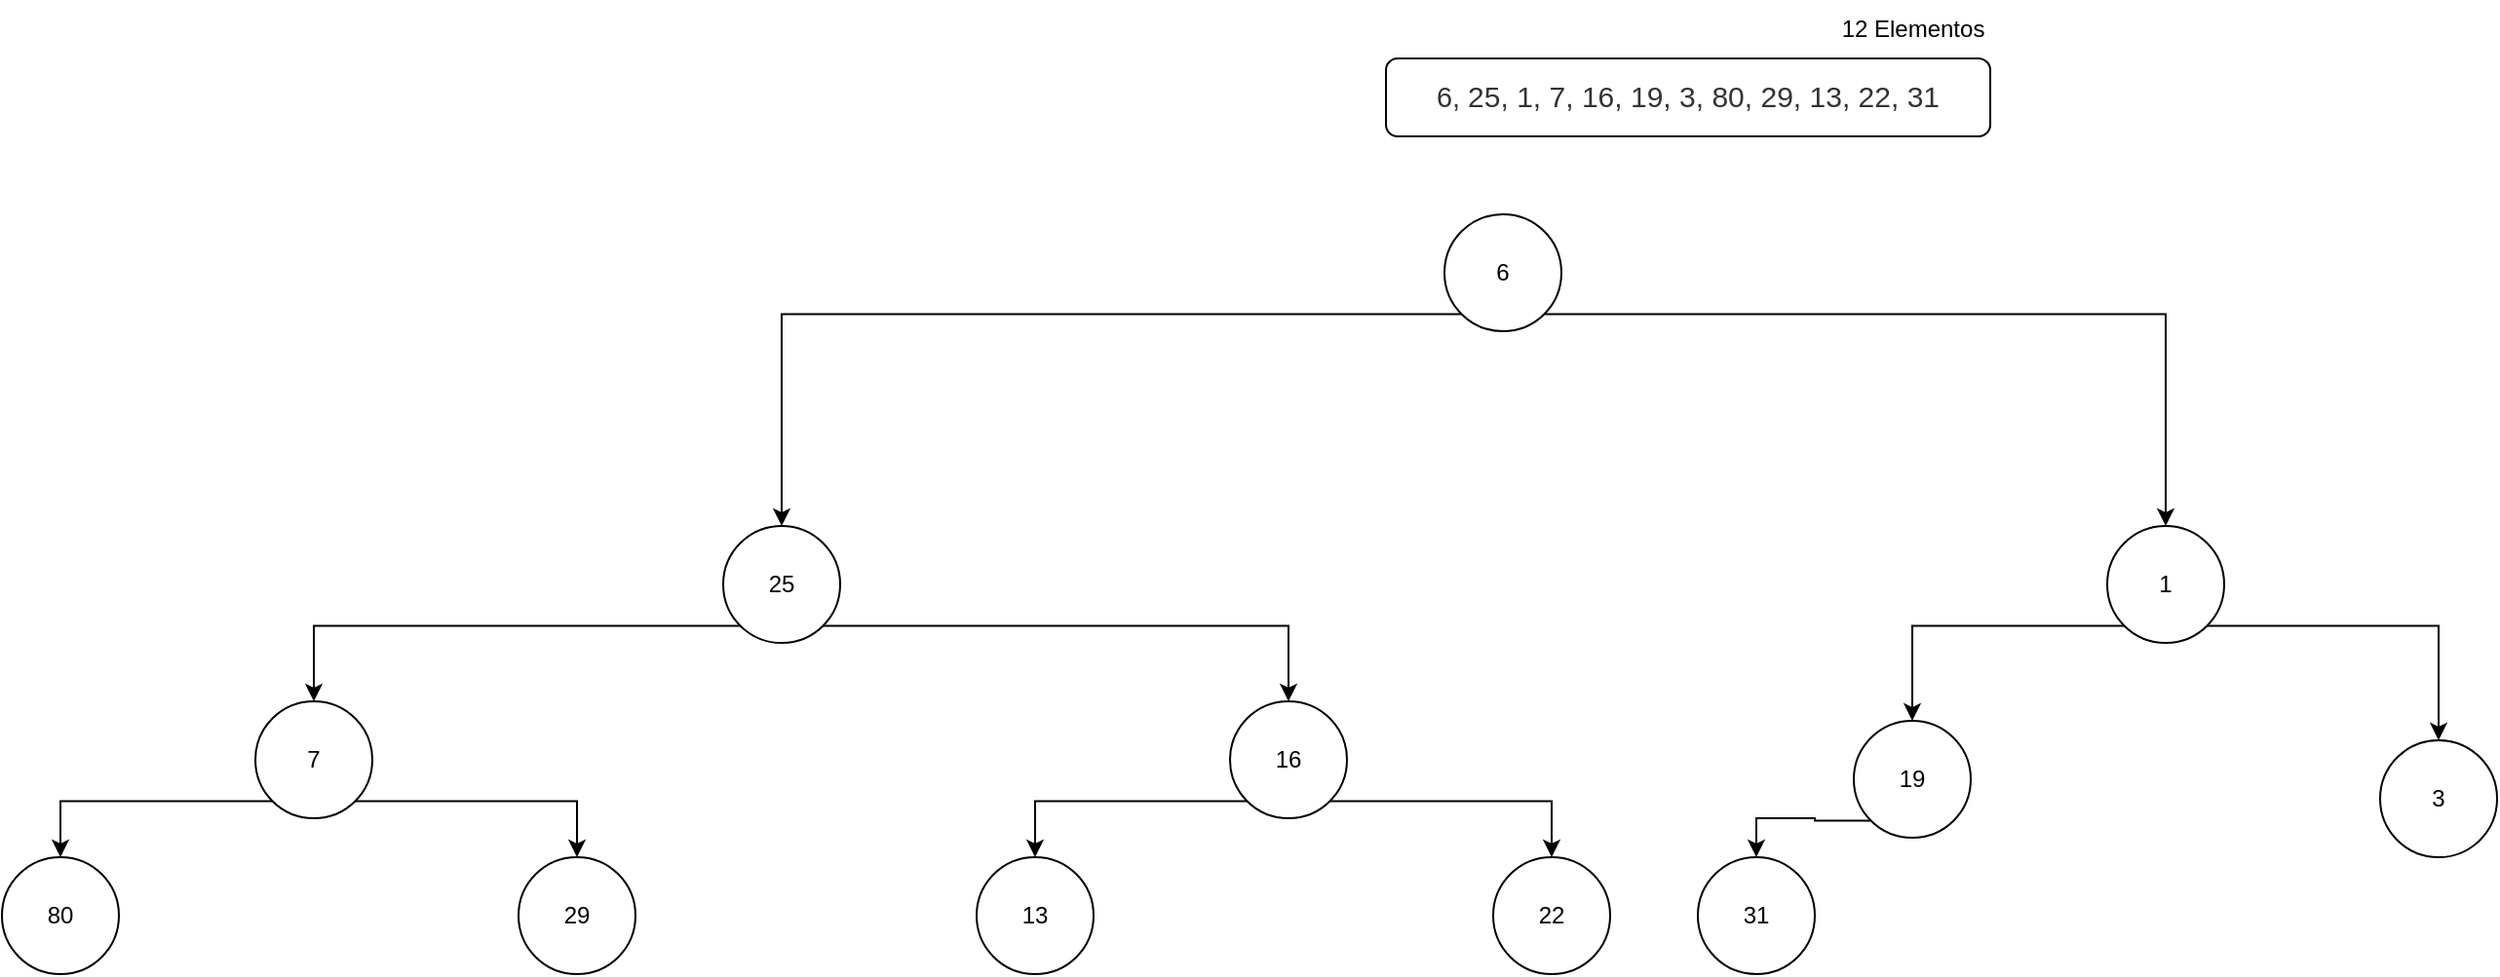 <mxfile version="24.1.0" type="github" pages="7">
  <diagram name="1" id="fnhkx7p2NtV-dYCjLwzb">
    <mxGraphModel dx="2639" dy="1136" grid="1" gridSize="10" guides="1" tooltips="1" connect="1" arrows="1" fold="1" page="1" pageScale="1" pageWidth="850" pageHeight="1100" math="0" shadow="0">
      <root>
        <mxCell id="0" />
        <mxCell id="1" parent="0" />
        <mxCell id="ees9Ql2LbW7cQdXtfS-G-1" value="&lt;span style=&quot;color: rgb(51, 51, 51); font-family: sans-serif, sans-serif; font-size: 14.44px; text-align: left; background-color: rgb(255, 255, 255);&quot;&gt;6,&amp;nbsp;&lt;/span&gt;&lt;span style=&quot;box-sizing: border-box; color: rgb(51, 51, 51); font-family: sans-serif, sans-serif; text-align: left; background-color: rgb(255, 255, 255); font-size: 0.938rem;&quot;&gt;25,&amp;nbsp;&lt;/span&gt;&lt;span style=&quot;box-sizing: border-box; color: rgb(51, 51, 51); font-family: sans-serif, sans-serif; text-align: left; background-color: rgb(255, 255, 255); font-size: 0.938rem;&quot;&gt;1,&amp;nbsp;&lt;/span&gt;&lt;span style=&quot;box-sizing: border-box; color: rgb(51, 51, 51); font-family: sans-serif, sans-serif; text-align: left; background-color: rgb(255, 255, 255); font-size: 0.938rem;&quot;&gt;7,&amp;nbsp;&lt;/span&gt;&lt;span style=&quot;box-sizing: border-box; color: rgb(51, 51, 51); font-family: sans-serif, sans-serif; text-align: left; background-color: rgb(255, 255, 255); font-size: 0.938rem;&quot;&gt;16,&amp;nbsp;&lt;/span&gt;&lt;span style=&quot;box-sizing: border-box; color: rgb(51, 51, 51); font-family: sans-serif, sans-serif; text-align: left; background-color: rgb(255, 255, 255); font-size: 0.938rem;&quot;&gt;19,&amp;nbsp;&lt;/span&gt;&lt;span style=&quot;box-sizing: border-box; color: rgb(51, 51, 51); font-family: sans-serif, sans-serif; text-align: left; background-color: rgb(255, 255, 255); font-size: 0.938rem;&quot;&gt;3,&amp;nbsp;&lt;/span&gt;&lt;span style=&quot;box-sizing: border-box; color: rgb(51, 51, 51); font-family: sans-serif, sans-serif; text-align: left; background-color: rgb(255, 255, 255); font-size: 0.938rem;&quot;&gt;80,&amp;nbsp;&lt;/span&gt;&lt;span style=&quot;box-sizing: border-box; color: rgb(51, 51, 51); font-family: sans-serif, sans-serif; text-align: left; background-color: rgb(255, 255, 255); font-size: 0.938rem;&quot;&gt;29,&amp;nbsp;&lt;/span&gt;&lt;span style=&quot;box-sizing: border-box; color: rgb(51, 51, 51); font-family: sans-serif, sans-serif; text-align: left; background-color: rgb(255, 255, 255); font-size: 0.938rem;&quot;&gt;13,&amp;nbsp;&lt;/span&gt;&lt;span style=&quot;box-sizing: border-box; color: rgb(51, 51, 51); font-family: sans-serif, sans-serif; text-align: left; background-color: rgb(255, 255, 255); font-size: 0.938rem;&quot;&gt;22,&amp;nbsp;&lt;/span&gt;&lt;span style=&quot;box-sizing: border-box; color: rgb(51, 51, 51); font-family: sans-serif, sans-serif; text-align: left; background-color: rgb(255, 255, 255); font-size: 0.938rem;&quot;&gt;31&lt;/span&gt;" style="rounded=1;whiteSpace=wrap;html=1;" vertex="1" parent="1">
          <mxGeometry x="60" y="80" width="310" height="40" as="geometry" />
        </mxCell>
        <mxCell id="ees9Ql2LbW7cQdXtfS-G-2" style="edgeStyle=orthogonalEdgeStyle;rounded=0;orthogonalLoop=1;jettySize=auto;html=1;exitX=0;exitY=1;exitDx=0;exitDy=0;entryX=0.5;entryY=0;entryDx=0;entryDy=0;" edge="1" parent="1" source="ees9Ql2LbW7cQdXtfS-G-4" target="ees9Ql2LbW7cQdXtfS-G-7">
          <mxGeometry relative="1" as="geometry" />
        </mxCell>
        <mxCell id="ees9Ql2LbW7cQdXtfS-G-3" style="edgeStyle=orthogonalEdgeStyle;rounded=0;orthogonalLoop=1;jettySize=auto;html=1;exitX=1;exitY=1;exitDx=0;exitDy=0;entryX=0.5;entryY=0;entryDx=0;entryDy=0;" edge="1" parent="1" source="ees9Ql2LbW7cQdXtfS-G-4" target="ees9Ql2LbW7cQdXtfS-G-32">
          <mxGeometry relative="1" as="geometry" />
        </mxCell>
        <mxCell id="ees9Ql2LbW7cQdXtfS-G-4" value="6" style="ellipse;whiteSpace=wrap;html=1;aspect=fixed;" vertex="1" parent="1">
          <mxGeometry x="90" y="160" width="60" height="60" as="geometry" />
        </mxCell>
        <mxCell id="ees9Ql2LbW7cQdXtfS-G-5" style="edgeStyle=orthogonalEdgeStyle;rounded=0;orthogonalLoop=1;jettySize=auto;html=1;exitX=0;exitY=1;exitDx=0;exitDy=0;entryX=0.5;entryY=0;entryDx=0;entryDy=0;" edge="1" parent="1" source="ees9Ql2LbW7cQdXtfS-G-7" target="ees9Ql2LbW7cQdXtfS-G-10">
          <mxGeometry relative="1" as="geometry" />
        </mxCell>
        <mxCell id="ees9Ql2LbW7cQdXtfS-G-6" style="edgeStyle=orthogonalEdgeStyle;rounded=0;orthogonalLoop=1;jettySize=auto;html=1;exitX=1;exitY=1;exitDx=0;exitDy=0;entryX=0.5;entryY=0;entryDx=0;entryDy=0;" edge="1" parent="1" source="ees9Ql2LbW7cQdXtfS-G-7" target="ees9Ql2LbW7cQdXtfS-G-23">
          <mxGeometry relative="1" as="geometry" />
        </mxCell>
        <mxCell id="ees9Ql2LbW7cQdXtfS-G-7" value="25" style="ellipse;whiteSpace=wrap;html=1;aspect=fixed;" vertex="1" parent="1">
          <mxGeometry x="-280" y="320" width="60" height="60" as="geometry" />
        </mxCell>
        <mxCell id="ees9Ql2LbW7cQdXtfS-G-8" style="edgeStyle=orthogonalEdgeStyle;rounded=0;orthogonalLoop=1;jettySize=auto;html=1;exitX=0;exitY=1;exitDx=0;exitDy=0;entryX=0.5;entryY=0;entryDx=0;entryDy=0;" edge="1" parent="1" source="ees9Ql2LbW7cQdXtfS-G-10" target="ees9Ql2LbW7cQdXtfS-G-13">
          <mxGeometry relative="1" as="geometry" />
        </mxCell>
        <mxCell id="ees9Ql2LbW7cQdXtfS-G-9" style="edgeStyle=orthogonalEdgeStyle;rounded=0;orthogonalLoop=1;jettySize=auto;html=1;exitX=1;exitY=1;exitDx=0;exitDy=0;" edge="1" parent="1" source="ees9Ql2LbW7cQdXtfS-G-10" target="ees9Ql2LbW7cQdXtfS-G-17">
          <mxGeometry relative="1" as="geometry" />
        </mxCell>
        <mxCell id="ees9Ql2LbW7cQdXtfS-G-10" value="7" style="ellipse;whiteSpace=wrap;html=1;aspect=fixed;" vertex="1" parent="1">
          <mxGeometry x="-520" y="410" width="60" height="60" as="geometry" />
        </mxCell>
        <mxCell id="ees9Ql2LbW7cQdXtfS-G-13" value="80" style="ellipse;whiteSpace=wrap;html=1;aspect=fixed;" vertex="1" parent="1">
          <mxGeometry x="-650" y="490" width="60" height="60" as="geometry" />
        </mxCell>
        <mxCell id="ees9Ql2LbW7cQdXtfS-G-17" value="29" style="ellipse;whiteSpace=wrap;html=1;aspect=fixed;" vertex="1" parent="1">
          <mxGeometry x="-385" y="490" width="60" height="60" as="geometry" />
        </mxCell>
        <mxCell id="ees9Ql2LbW7cQdXtfS-G-21" style="edgeStyle=orthogonalEdgeStyle;rounded=0;orthogonalLoop=1;jettySize=auto;html=1;exitX=0;exitY=1;exitDx=0;exitDy=0;entryX=0.5;entryY=0;entryDx=0;entryDy=0;" edge="1" parent="1" source="ees9Ql2LbW7cQdXtfS-G-23" target="ees9Ql2LbW7cQdXtfS-G-26">
          <mxGeometry relative="1" as="geometry" />
        </mxCell>
        <mxCell id="ees9Ql2LbW7cQdXtfS-G-22" style="edgeStyle=orthogonalEdgeStyle;rounded=0;orthogonalLoop=1;jettySize=auto;html=1;exitX=1;exitY=1;exitDx=0;exitDy=0;" edge="1" parent="1" source="ees9Ql2LbW7cQdXtfS-G-23" target="ees9Ql2LbW7cQdXtfS-G-28">
          <mxGeometry relative="1" as="geometry" />
        </mxCell>
        <mxCell id="ees9Ql2LbW7cQdXtfS-G-23" value="16" style="ellipse;whiteSpace=wrap;html=1;aspect=fixed;" vertex="1" parent="1">
          <mxGeometry x="-20" y="410" width="60" height="60" as="geometry" />
        </mxCell>
        <mxCell id="ees9Ql2LbW7cQdXtfS-G-26" value="13" style="ellipse;whiteSpace=wrap;html=1;aspect=fixed;" vertex="1" parent="1">
          <mxGeometry x="-150" y="490" width="60" height="60" as="geometry" />
        </mxCell>
        <mxCell id="ees9Ql2LbW7cQdXtfS-G-28" value="22" style="ellipse;whiteSpace=wrap;html=1;aspect=fixed;" vertex="1" parent="1">
          <mxGeometry x="115" y="490" width="60" height="60" as="geometry" />
        </mxCell>
        <mxCell id="ees9Ql2LbW7cQdXtfS-G-30" style="edgeStyle=orthogonalEdgeStyle;rounded=0;orthogonalLoop=1;jettySize=auto;html=1;exitX=0;exitY=1;exitDx=0;exitDy=0;entryX=0.5;entryY=0;entryDx=0;entryDy=0;" edge="1" parent="1" source="ees9Ql2LbW7cQdXtfS-G-32" target="ees9Ql2LbW7cQdXtfS-G-35">
          <mxGeometry relative="1" as="geometry" />
        </mxCell>
        <mxCell id="ees9Ql2LbW7cQdXtfS-G-31" style="edgeStyle=orthogonalEdgeStyle;rounded=0;orthogonalLoop=1;jettySize=auto;html=1;exitX=1;exitY=1;exitDx=0;exitDy=0;entryX=0.5;entryY=0;entryDx=0;entryDy=0;" edge="1" parent="1" source="ees9Ql2LbW7cQdXtfS-G-32" target="ees9Ql2LbW7cQdXtfS-G-40">
          <mxGeometry relative="1" as="geometry" />
        </mxCell>
        <mxCell id="ees9Ql2LbW7cQdXtfS-G-32" value="1" style="ellipse;whiteSpace=wrap;html=1;aspect=fixed;" vertex="1" parent="1">
          <mxGeometry x="430" y="320" width="60" height="60" as="geometry" />
        </mxCell>
        <mxCell id="ees9Ql2LbW7cQdXtfS-G-33" style="edgeStyle=orthogonalEdgeStyle;rounded=0;orthogonalLoop=1;jettySize=auto;html=1;exitX=0;exitY=1;exitDx=0;exitDy=0;entryX=0.5;entryY=0;entryDx=0;entryDy=0;" edge="1" parent="1" source="ees9Ql2LbW7cQdXtfS-G-35" target="ees9Ql2LbW7cQdXtfS-G-36">
          <mxGeometry relative="1" as="geometry" />
        </mxCell>
        <mxCell id="ees9Ql2LbW7cQdXtfS-G-35" value="19" style="ellipse;whiteSpace=wrap;html=1;aspect=fixed;" vertex="1" parent="1">
          <mxGeometry x="300" y="420" width="60" height="60" as="geometry" />
        </mxCell>
        <mxCell id="ees9Ql2LbW7cQdXtfS-G-36" value="31" style="ellipse;whiteSpace=wrap;html=1;aspect=fixed;" vertex="1" parent="1">
          <mxGeometry x="220" y="490" width="60" height="60" as="geometry" />
        </mxCell>
        <mxCell id="ees9Ql2LbW7cQdXtfS-G-40" value="3" style="ellipse;whiteSpace=wrap;html=1;aspect=fixed;" vertex="1" parent="1">
          <mxGeometry x="570" y="430" width="60" height="60" as="geometry" />
        </mxCell>
        <mxCell id="ees9Ql2LbW7cQdXtfS-G-43" value="12 Elementos" style="text;html=1;align=center;verticalAlign=middle;resizable=0;points=[];autosize=1;strokeColor=none;fillColor=none;" vertex="1" parent="1">
          <mxGeometry x="280" y="50" width="100" height="30" as="geometry" />
        </mxCell>
      </root>
    </mxGraphModel>
  </diagram>
  <diagram name="2" id="fDFQEqJgtnCzWMyupgJf">
    <mxGraphModel dx="2639" dy="1136" grid="1" gridSize="10" guides="1" tooltips="1" connect="1" arrows="1" fold="1" page="1" pageScale="1" pageWidth="850" pageHeight="1100" math="0" shadow="0">
      <root>
        <mxCell id="crSMvrlmASKqUykDcx5f-0" />
        <mxCell id="crSMvrlmASKqUykDcx5f-1" parent="crSMvrlmASKqUykDcx5f-0" />
        <mxCell id="crSMvrlmASKqUykDcx5f-2" value="&lt;span style=&quot;color: rgb(51, 51, 51); font-family: sans-serif, sans-serif; font-size: 14.44px; text-align: left; background-color: rgb(255, 255, 255);&quot;&gt;6,&amp;nbsp;&lt;/span&gt;&lt;span style=&quot;box-sizing: border-box; color: rgb(51, 51, 51); font-family: sans-serif, sans-serif; text-align: left; background-color: rgb(255, 255, 255); font-size: 0.938rem;&quot;&gt;25,&amp;nbsp;&lt;/span&gt;&lt;span style=&quot;box-sizing: border-box; color: rgb(51, 51, 51); font-family: sans-serif, sans-serif; text-align: left; background-color: rgb(255, 255, 255); font-size: 0.938rem;&quot;&gt;1,&amp;nbsp;&lt;/span&gt;&lt;span style=&quot;box-sizing: border-box; color: rgb(51, 51, 51); font-family: sans-serif, sans-serif; text-align: left; background-color: rgb(255, 255, 255); font-size: 0.938rem;&quot;&gt;7,&amp;nbsp;&lt;/span&gt;&lt;span style=&quot;box-sizing: border-box; color: rgb(51, 51, 51); font-family: sans-serif, sans-serif; text-align: left; background-color: rgb(255, 255, 255); font-size: 0.938rem;&quot;&gt;16,&amp;nbsp;&lt;/span&gt;&lt;span style=&quot;box-sizing: border-box; color: rgb(51, 51, 51); font-family: sans-serif, sans-serif; text-align: left; background-color: rgb(255, 255, 255); font-size: 0.938rem;&quot;&gt;19,&amp;nbsp;&lt;/span&gt;&lt;span style=&quot;box-sizing: border-box; color: rgb(51, 51, 51); font-family: sans-serif, sans-serif; text-align: left; background-color: rgb(255, 255, 255); font-size: 0.938rem;&quot;&gt;3,&amp;nbsp;&lt;/span&gt;&lt;span style=&quot;box-sizing: border-box; color: rgb(51, 51, 51); font-family: sans-serif, sans-serif; text-align: left; background-color: rgb(255, 255, 255); font-size: 0.938rem;&quot;&gt;80,&amp;nbsp;&lt;/span&gt;&lt;span style=&quot;box-sizing: border-box; color: rgb(51, 51, 51); font-family: sans-serif, sans-serif; text-align: left; background-color: rgb(255, 255, 255); font-size: 0.938rem;&quot;&gt;29,&amp;nbsp;&lt;/span&gt;&lt;span style=&quot;box-sizing: border-box; color: rgb(51, 51, 51); font-family: sans-serif, sans-serif; text-align: left; background-color: rgb(255, 255, 255); font-size: 0.938rem;&quot;&gt;13,&amp;nbsp;&lt;/span&gt;&lt;span style=&quot;box-sizing: border-box; color: rgb(51, 51, 51); font-family: sans-serif, sans-serif; text-align: left; background-color: rgb(255, 255, 255); font-size: 0.938rem;&quot;&gt;22,&amp;nbsp;&lt;/span&gt;&lt;span style=&quot;box-sizing: border-box; color: rgb(51, 51, 51); font-family: sans-serif, sans-serif; text-align: left; background-color: rgb(255, 255, 255); font-size: 0.938rem;&quot;&gt;31&lt;/span&gt;" style="rounded=1;whiteSpace=wrap;html=1;" vertex="1" parent="crSMvrlmASKqUykDcx5f-1">
          <mxGeometry x="60" y="80" width="310" height="40" as="geometry" />
        </mxCell>
        <mxCell id="crSMvrlmASKqUykDcx5f-3" style="edgeStyle=orthogonalEdgeStyle;rounded=0;orthogonalLoop=1;jettySize=auto;html=1;exitX=0;exitY=1;exitDx=0;exitDy=0;entryX=0.5;entryY=0;entryDx=0;entryDy=0;" edge="1" parent="crSMvrlmASKqUykDcx5f-1" source="crSMvrlmASKqUykDcx5f-5" target="crSMvrlmASKqUykDcx5f-8">
          <mxGeometry relative="1" as="geometry" />
        </mxCell>
        <mxCell id="crSMvrlmASKqUykDcx5f-4" style="edgeStyle=orthogonalEdgeStyle;rounded=0;orthogonalLoop=1;jettySize=auto;html=1;exitX=1;exitY=1;exitDx=0;exitDy=0;entryX=0.5;entryY=0;entryDx=0;entryDy=0;" edge="1" parent="crSMvrlmASKqUykDcx5f-1" source="crSMvrlmASKqUykDcx5f-5" target="crSMvrlmASKqUykDcx5f-21">
          <mxGeometry relative="1" as="geometry" />
        </mxCell>
        <mxCell id="crSMvrlmASKqUykDcx5f-5" value="6" style="ellipse;whiteSpace=wrap;html=1;aspect=fixed;" vertex="1" parent="crSMvrlmASKqUykDcx5f-1">
          <mxGeometry x="90" y="160" width="60" height="60" as="geometry" />
        </mxCell>
        <mxCell id="crSMvrlmASKqUykDcx5f-6" style="edgeStyle=orthogonalEdgeStyle;rounded=0;orthogonalLoop=1;jettySize=auto;html=1;exitX=0;exitY=1;exitDx=0;exitDy=0;entryX=0.5;entryY=0;entryDx=0;entryDy=0;" edge="1" parent="crSMvrlmASKqUykDcx5f-1" source="crSMvrlmASKqUykDcx5f-8" target="crSMvrlmASKqUykDcx5f-11">
          <mxGeometry relative="1" as="geometry" />
        </mxCell>
        <mxCell id="crSMvrlmASKqUykDcx5f-7" style="edgeStyle=orthogonalEdgeStyle;rounded=0;orthogonalLoop=1;jettySize=auto;html=1;exitX=1;exitY=1;exitDx=0;exitDy=0;entryX=0.5;entryY=0;entryDx=0;entryDy=0;" edge="1" parent="crSMvrlmASKqUykDcx5f-1" source="crSMvrlmASKqUykDcx5f-8" target="crSMvrlmASKqUykDcx5f-16">
          <mxGeometry relative="1" as="geometry" />
        </mxCell>
        <mxCell id="crSMvrlmASKqUykDcx5f-8" value="25" style="ellipse;whiteSpace=wrap;html=1;aspect=fixed;" vertex="1" parent="crSMvrlmASKqUykDcx5f-1">
          <mxGeometry x="-280" y="320" width="60" height="60" as="geometry" />
        </mxCell>
        <mxCell id="crSMvrlmASKqUykDcx5f-9" style="edgeStyle=orthogonalEdgeStyle;rounded=0;orthogonalLoop=1;jettySize=auto;html=1;exitX=0;exitY=1;exitDx=0;exitDy=0;entryX=0.5;entryY=0;entryDx=0;entryDy=0;" edge="1" parent="crSMvrlmASKqUykDcx5f-1" source="crSMvrlmASKqUykDcx5f-11" target="crSMvrlmASKqUykDcx5f-12">
          <mxGeometry relative="1" as="geometry" />
        </mxCell>
        <mxCell id="crSMvrlmASKqUykDcx5f-10" style="edgeStyle=orthogonalEdgeStyle;rounded=0;orthogonalLoop=1;jettySize=auto;html=1;exitX=1;exitY=1;exitDx=0;exitDy=0;" edge="1" parent="crSMvrlmASKqUykDcx5f-1" source="crSMvrlmASKqUykDcx5f-11" target="crSMvrlmASKqUykDcx5f-13">
          <mxGeometry relative="1" as="geometry" />
        </mxCell>
        <mxCell id="crSMvrlmASKqUykDcx5f-11" value="7" style="ellipse;whiteSpace=wrap;html=1;aspect=fixed;" vertex="1" parent="crSMvrlmASKqUykDcx5f-1">
          <mxGeometry x="-520" y="410" width="60" height="60" as="geometry" />
        </mxCell>
        <mxCell id="crSMvrlmASKqUykDcx5f-12" value="80" style="ellipse;whiteSpace=wrap;html=1;aspect=fixed;" vertex="1" parent="crSMvrlmASKqUykDcx5f-1">
          <mxGeometry x="-650" y="490" width="60" height="60" as="geometry" />
        </mxCell>
        <mxCell id="crSMvrlmASKqUykDcx5f-13" value="29" style="ellipse;whiteSpace=wrap;html=1;aspect=fixed;" vertex="1" parent="crSMvrlmASKqUykDcx5f-1">
          <mxGeometry x="-385" y="490" width="60" height="60" as="geometry" />
        </mxCell>
        <mxCell id="crSMvrlmASKqUykDcx5f-14" style="edgeStyle=orthogonalEdgeStyle;rounded=0;orthogonalLoop=1;jettySize=auto;html=1;exitX=0;exitY=1;exitDx=0;exitDy=0;entryX=0.5;entryY=0;entryDx=0;entryDy=0;" edge="1" parent="crSMvrlmASKqUykDcx5f-1" source="crSMvrlmASKqUykDcx5f-16" target="crSMvrlmASKqUykDcx5f-17">
          <mxGeometry relative="1" as="geometry" />
        </mxCell>
        <mxCell id="crSMvrlmASKqUykDcx5f-15" style="edgeStyle=orthogonalEdgeStyle;rounded=0;orthogonalLoop=1;jettySize=auto;html=1;exitX=1;exitY=1;exitDx=0;exitDy=0;" edge="1" parent="crSMvrlmASKqUykDcx5f-1" source="crSMvrlmASKqUykDcx5f-16" target="crSMvrlmASKqUykDcx5f-18">
          <mxGeometry relative="1" as="geometry" />
        </mxCell>
        <mxCell id="crSMvrlmASKqUykDcx5f-16" value="16" style="ellipse;whiteSpace=wrap;html=1;aspect=fixed;" vertex="1" parent="crSMvrlmASKqUykDcx5f-1">
          <mxGeometry x="-20" y="410" width="60" height="60" as="geometry" />
        </mxCell>
        <mxCell id="crSMvrlmASKqUykDcx5f-17" value="13" style="ellipse;whiteSpace=wrap;html=1;aspect=fixed;" vertex="1" parent="crSMvrlmASKqUykDcx5f-1">
          <mxGeometry x="-150" y="490" width="60" height="60" as="geometry" />
        </mxCell>
        <mxCell id="crSMvrlmASKqUykDcx5f-18" value="22" style="ellipse;whiteSpace=wrap;html=1;aspect=fixed;" vertex="1" parent="crSMvrlmASKqUykDcx5f-1">
          <mxGeometry x="115" y="490" width="60" height="60" as="geometry" />
        </mxCell>
        <mxCell id="crSMvrlmASKqUykDcx5f-19" style="edgeStyle=orthogonalEdgeStyle;rounded=0;orthogonalLoop=1;jettySize=auto;html=1;exitX=0;exitY=1;exitDx=0;exitDy=0;entryX=0.5;entryY=0;entryDx=0;entryDy=0;" edge="1" parent="crSMvrlmASKqUykDcx5f-1" source="crSMvrlmASKqUykDcx5f-21" target="crSMvrlmASKqUykDcx5f-23">
          <mxGeometry relative="1" as="geometry" />
        </mxCell>
        <mxCell id="crSMvrlmASKqUykDcx5f-20" style="edgeStyle=orthogonalEdgeStyle;rounded=0;orthogonalLoop=1;jettySize=auto;html=1;exitX=1;exitY=1;exitDx=0;exitDy=0;entryX=0.5;entryY=0;entryDx=0;entryDy=0;" edge="1" parent="crSMvrlmASKqUykDcx5f-1" source="crSMvrlmASKqUykDcx5f-21" target="crSMvrlmASKqUykDcx5f-25">
          <mxGeometry relative="1" as="geometry" />
        </mxCell>
        <mxCell id="crSMvrlmASKqUykDcx5f-21" value="1" style="ellipse;whiteSpace=wrap;html=1;aspect=fixed;" vertex="1" parent="crSMvrlmASKqUykDcx5f-1">
          <mxGeometry x="430" y="320" width="60" height="60" as="geometry" />
        </mxCell>
        <mxCell id="crSMvrlmASKqUykDcx5f-22" style="edgeStyle=orthogonalEdgeStyle;rounded=0;orthogonalLoop=1;jettySize=auto;html=1;exitX=0;exitY=1;exitDx=0;exitDy=0;entryX=0.5;entryY=0;entryDx=0;entryDy=0;" edge="1" parent="crSMvrlmASKqUykDcx5f-1" source="crSMvrlmASKqUykDcx5f-23" target="crSMvrlmASKqUykDcx5f-24">
          <mxGeometry relative="1" as="geometry" />
        </mxCell>
        <mxCell id="crSMvrlmASKqUykDcx5f-23" value="31" style="ellipse;whiteSpace=wrap;html=1;aspect=fixed;fillColor=#dae8fc;strokeColor=#6c8ebf;" vertex="1" parent="crSMvrlmASKqUykDcx5f-1">
          <mxGeometry x="300" y="420" width="60" height="60" as="geometry" />
        </mxCell>
        <mxCell id="crSMvrlmASKqUykDcx5f-24" value="19" style="ellipse;whiteSpace=wrap;html=1;aspect=fixed;fillColor=#dae8fc;strokeColor=#6c8ebf;" vertex="1" parent="crSMvrlmASKqUykDcx5f-1">
          <mxGeometry x="220" y="490" width="60" height="60" as="geometry" />
        </mxCell>
        <mxCell id="crSMvrlmASKqUykDcx5f-25" value="3" style="ellipse;whiteSpace=wrap;html=1;aspect=fixed;" vertex="1" parent="crSMvrlmASKqUykDcx5f-1">
          <mxGeometry x="570" y="430" width="60" height="60" as="geometry" />
        </mxCell>
        <mxCell id="crSMvrlmASKqUykDcx5f-26" value="12 Elementos" style="text;html=1;align=center;verticalAlign=middle;resizable=0;points=[];autosize=1;strokeColor=none;fillColor=none;" vertex="1" parent="crSMvrlmASKqUykDcx5f-1">
          <mxGeometry x="280" y="50" width="100" height="30" as="geometry" />
        </mxCell>
      </root>
    </mxGraphModel>
  </diagram>
  <diagram name="3" id="yU4ZyOb0heGUP9x3gUHc">
    <mxGraphModel dx="2639" dy="1136" grid="1" gridSize="10" guides="1" tooltips="1" connect="1" arrows="1" fold="1" page="1" pageScale="1" pageWidth="850" pageHeight="1100" math="0" shadow="0">
      <root>
        <mxCell id="SCZpq4BP9e29ijEahXXN-0" />
        <mxCell id="SCZpq4BP9e29ijEahXXN-1" parent="SCZpq4BP9e29ijEahXXN-0" />
        <mxCell id="SCZpq4BP9e29ijEahXXN-2" value="&lt;span style=&quot;color: rgb(51, 51, 51); font-family: sans-serif, sans-serif; font-size: 14.44px; text-align: left; background-color: rgb(255, 255, 255);&quot;&gt;6,&amp;nbsp;&lt;/span&gt;&lt;span style=&quot;box-sizing: border-box; color: rgb(51, 51, 51); font-family: sans-serif, sans-serif; text-align: left; background-color: rgb(255, 255, 255); font-size: 0.938rem;&quot;&gt;25,&amp;nbsp;&lt;/span&gt;&lt;span style=&quot;box-sizing: border-box; color: rgb(51, 51, 51); font-family: sans-serif, sans-serif; text-align: left; background-color: rgb(255, 255, 255); font-size: 0.938rem;&quot;&gt;1,&amp;nbsp;&lt;/span&gt;&lt;span style=&quot;box-sizing: border-box; color: rgb(51, 51, 51); font-family: sans-serif, sans-serif; text-align: left; background-color: rgb(255, 255, 255); font-size: 0.938rem;&quot;&gt;7,&amp;nbsp;&lt;/span&gt;&lt;span style=&quot;box-sizing: border-box; color: rgb(51, 51, 51); font-family: sans-serif, sans-serif; text-align: left; background-color: rgb(255, 255, 255); font-size: 0.938rem;&quot;&gt;16,&amp;nbsp;&lt;/span&gt;&lt;span style=&quot;box-sizing: border-box; color: rgb(51, 51, 51); font-family: sans-serif, sans-serif; text-align: left; background-color: rgb(255, 255, 255); font-size: 0.938rem;&quot;&gt;19,&amp;nbsp;&lt;/span&gt;&lt;span style=&quot;box-sizing: border-box; color: rgb(51, 51, 51); font-family: sans-serif, sans-serif; text-align: left; background-color: rgb(255, 255, 255); font-size: 0.938rem;&quot;&gt;3,&amp;nbsp;&lt;/span&gt;&lt;span style=&quot;box-sizing: border-box; color: rgb(51, 51, 51); font-family: sans-serif, sans-serif; text-align: left; background-color: rgb(255, 255, 255); font-size: 0.938rem;&quot;&gt;80,&amp;nbsp;&lt;/span&gt;&lt;span style=&quot;box-sizing: border-box; color: rgb(51, 51, 51); font-family: sans-serif, sans-serif; text-align: left; background-color: rgb(255, 255, 255); font-size: 0.938rem;&quot;&gt;29,&amp;nbsp;&lt;/span&gt;&lt;span style=&quot;box-sizing: border-box; color: rgb(51, 51, 51); font-family: sans-serif, sans-serif; text-align: left; background-color: rgb(255, 255, 255); font-size: 0.938rem;&quot;&gt;13,&amp;nbsp;&lt;/span&gt;&lt;span style=&quot;box-sizing: border-box; color: rgb(51, 51, 51); font-family: sans-serif, sans-serif; text-align: left; background-color: rgb(255, 255, 255); font-size: 0.938rem;&quot;&gt;22,&amp;nbsp;&lt;/span&gt;&lt;span style=&quot;box-sizing: border-box; color: rgb(51, 51, 51); font-family: sans-serif, sans-serif; text-align: left; background-color: rgb(255, 255, 255); font-size: 0.938rem;&quot;&gt;31&lt;/span&gt;" style="rounded=1;whiteSpace=wrap;html=1;" vertex="1" parent="SCZpq4BP9e29ijEahXXN-1">
          <mxGeometry x="60" y="80" width="310" height="40" as="geometry" />
        </mxCell>
        <mxCell id="SCZpq4BP9e29ijEahXXN-3" style="edgeStyle=orthogonalEdgeStyle;rounded=0;orthogonalLoop=1;jettySize=auto;html=1;exitX=0;exitY=1;exitDx=0;exitDy=0;entryX=0.5;entryY=0;entryDx=0;entryDy=0;" edge="1" parent="SCZpq4BP9e29ijEahXXN-1" source="SCZpq4BP9e29ijEahXXN-5" target="SCZpq4BP9e29ijEahXXN-8">
          <mxGeometry relative="1" as="geometry" />
        </mxCell>
        <mxCell id="SCZpq4BP9e29ijEahXXN-4" style="edgeStyle=orthogonalEdgeStyle;rounded=0;orthogonalLoop=1;jettySize=auto;html=1;exitX=1;exitY=1;exitDx=0;exitDy=0;entryX=0.5;entryY=0;entryDx=0;entryDy=0;" edge="1" parent="SCZpq4BP9e29ijEahXXN-1" source="SCZpq4BP9e29ijEahXXN-5" target="SCZpq4BP9e29ijEahXXN-21">
          <mxGeometry relative="1" as="geometry" />
        </mxCell>
        <mxCell id="SCZpq4BP9e29ijEahXXN-5" value="6" style="ellipse;whiteSpace=wrap;html=1;aspect=fixed;" vertex="1" parent="SCZpq4BP9e29ijEahXXN-1">
          <mxGeometry x="90" y="160" width="60" height="60" as="geometry" />
        </mxCell>
        <mxCell id="SCZpq4BP9e29ijEahXXN-6" style="edgeStyle=orthogonalEdgeStyle;rounded=0;orthogonalLoop=1;jettySize=auto;html=1;exitX=0;exitY=1;exitDx=0;exitDy=0;entryX=0.5;entryY=0;entryDx=0;entryDy=0;" edge="1" parent="SCZpq4BP9e29ijEahXXN-1" source="SCZpq4BP9e29ijEahXXN-8" target="SCZpq4BP9e29ijEahXXN-11">
          <mxGeometry relative="1" as="geometry" />
        </mxCell>
        <mxCell id="SCZpq4BP9e29ijEahXXN-7" style="edgeStyle=orthogonalEdgeStyle;rounded=0;orthogonalLoop=1;jettySize=auto;html=1;exitX=1;exitY=1;exitDx=0;exitDy=0;entryX=0.5;entryY=0;entryDx=0;entryDy=0;" edge="1" parent="SCZpq4BP9e29ijEahXXN-1" source="SCZpq4BP9e29ijEahXXN-8" target="SCZpq4BP9e29ijEahXXN-16">
          <mxGeometry relative="1" as="geometry" />
        </mxCell>
        <mxCell id="SCZpq4BP9e29ijEahXXN-8" value="25" style="ellipse;whiteSpace=wrap;html=1;aspect=fixed;" vertex="1" parent="SCZpq4BP9e29ijEahXXN-1">
          <mxGeometry x="-280" y="320" width="60" height="60" as="geometry" />
        </mxCell>
        <mxCell id="SCZpq4BP9e29ijEahXXN-9" style="edgeStyle=orthogonalEdgeStyle;rounded=0;orthogonalLoop=1;jettySize=auto;html=1;exitX=0;exitY=1;exitDx=0;exitDy=0;entryX=0.5;entryY=0;entryDx=0;entryDy=0;" edge="1" parent="SCZpq4BP9e29ijEahXXN-1" source="SCZpq4BP9e29ijEahXXN-11" target="SCZpq4BP9e29ijEahXXN-12">
          <mxGeometry relative="1" as="geometry" />
        </mxCell>
        <mxCell id="SCZpq4BP9e29ijEahXXN-10" style="edgeStyle=orthogonalEdgeStyle;rounded=0;orthogonalLoop=1;jettySize=auto;html=1;exitX=1;exitY=1;exitDx=0;exitDy=0;" edge="1" parent="SCZpq4BP9e29ijEahXXN-1" source="SCZpq4BP9e29ijEahXXN-11" target="SCZpq4BP9e29ijEahXXN-13">
          <mxGeometry relative="1" as="geometry" />
        </mxCell>
        <mxCell id="SCZpq4BP9e29ijEahXXN-11" value="7" style="ellipse;whiteSpace=wrap;html=1;aspect=fixed;" vertex="1" parent="SCZpq4BP9e29ijEahXXN-1">
          <mxGeometry x="-520" y="410" width="60" height="60" as="geometry" />
        </mxCell>
        <mxCell id="SCZpq4BP9e29ijEahXXN-12" value="80" style="ellipse;whiteSpace=wrap;html=1;aspect=fixed;" vertex="1" parent="SCZpq4BP9e29ijEahXXN-1">
          <mxGeometry x="-650" y="490" width="60" height="60" as="geometry" />
        </mxCell>
        <mxCell id="SCZpq4BP9e29ijEahXXN-13" value="29" style="ellipse;whiteSpace=wrap;html=1;aspect=fixed;" vertex="1" parent="SCZpq4BP9e29ijEahXXN-1">
          <mxGeometry x="-385" y="490" width="60" height="60" as="geometry" />
        </mxCell>
        <mxCell id="SCZpq4BP9e29ijEahXXN-14" style="edgeStyle=orthogonalEdgeStyle;rounded=0;orthogonalLoop=1;jettySize=auto;html=1;exitX=0;exitY=1;exitDx=0;exitDy=0;entryX=0.5;entryY=0;entryDx=0;entryDy=0;" edge="1" parent="SCZpq4BP9e29ijEahXXN-1" source="SCZpq4BP9e29ijEahXXN-16" target="SCZpq4BP9e29ijEahXXN-17">
          <mxGeometry relative="1" as="geometry" />
        </mxCell>
        <mxCell id="SCZpq4BP9e29ijEahXXN-15" style="edgeStyle=orthogonalEdgeStyle;rounded=0;orthogonalLoop=1;jettySize=auto;html=1;exitX=1;exitY=1;exitDx=0;exitDy=0;" edge="1" parent="SCZpq4BP9e29ijEahXXN-1" source="SCZpq4BP9e29ijEahXXN-16" target="SCZpq4BP9e29ijEahXXN-18">
          <mxGeometry relative="1" as="geometry" />
        </mxCell>
        <mxCell id="SCZpq4BP9e29ijEahXXN-16" value="22" style="ellipse;whiteSpace=wrap;html=1;aspect=fixed;fillColor=#dae8fc;strokeColor=#6c8ebf;" vertex="1" parent="SCZpq4BP9e29ijEahXXN-1">
          <mxGeometry x="-20" y="410" width="60" height="60" as="geometry" />
        </mxCell>
        <mxCell id="SCZpq4BP9e29ijEahXXN-17" value="13" style="ellipse;whiteSpace=wrap;html=1;aspect=fixed;" vertex="1" parent="SCZpq4BP9e29ijEahXXN-1">
          <mxGeometry x="-150" y="490" width="60" height="60" as="geometry" />
        </mxCell>
        <mxCell id="SCZpq4BP9e29ijEahXXN-18" value="16" style="ellipse;whiteSpace=wrap;html=1;aspect=fixed;fillColor=#dae8fc;strokeColor=#6c8ebf;" vertex="1" parent="SCZpq4BP9e29ijEahXXN-1">
          <mxGeometry x="115" y="490" width="60" height="60" as="geometry" />
        </mxCell>
        <mxCell id="SCZpq4BP9e29ijEahXXN-19" style="edgeStyle=orthogonalEdgeStyle;rounded=0;orthogonalLoop=1;jettySize=auto;html=1;exitX=0;exitY=1;exitDx=0;exitDy=0;entryX=0.5;entryY=0;entryDx=0;entryDy=0;" edge="1" parent="SCZpq4BP9e29ijEahXXN-1" source="SCZpq4BP9e29ijEahXXN-21" target="SCZpq4BP9e29ijEahXXN-23">
          <mxGeometry relative="1" as="geometry" />
        </mxCell>
        <mxCell id="SCZpq4BP9e29ijEahXXN-20" style="edgeStyle=orthogonalEdgeStyle;rounded=0;orthogonalLoop=1;jettySize=auto;html=1;exitX=1;exitY=1;exitDx=0;exitDy=0;entryX=0.5;entryY=0;entryDx=0;entryDy=0;" edge="1" parent="SCZpq4BP9e29ijEahXXN-1" source="SCZpq4BP9e29ijEahXXN-21" target="SCZpq4BP9e29ijEahXXN-25">
          <mxGeometry relative="1" as="geometry" />
        </mxCell>
        <mxCell id="SCZpq4BP9e29ijEahXXN-21" value="1" style="ellipse;whiteSpace=wrap;html=1;aspect=fixed;" vertex="1" parent="SCZpq4BP9e29ijEahXXN-1">
          <mxGeometry x="430" y="320" width="60" height="60" as="geometry" />
        </mxCell>
        <mxCell id="SCZpq4BP9e29ijEahXXN-22" style="edgeStyle=orthogonalEdgeStyle;rounded=0;orthogonalLoop=1;jettySize=auto;html=1;exitX=0;exitY=1;exitDx=0;exitDy=0;entryX=0.5;entryY=0;entryDx=0;entryDy=0;" edge="1" parent="SCZpq4BP9e29ijEahXXN-1" source="SCZpq4BP9e29ijEahXXN-23" target="SCZpq4BP9e29ijEahXXN-24">
          <mxGeometry relative="1" as="geometry" />
        </mxCell>
        <mxCell id="SCZpq4BP9e29ijEahXXN-23" value="31" style="ellipse;whiteSpace=wrap;html=1;aspect=fixed;" vertex="1" parent="SCZpq4BP9e29ijEahXXN-1">
          <mxGeometry x="300" y="420" width="60" height="60" as="geometry" />
        </mxCell>
        <mxCell id="SCZpq4BP9e29ijEahXXN-24" value="19" style="ellipse;whiteSpace=wrap;html=1;aspect=fixed;" vertex="1" parent="SCZpq4BP9e29ijEahXXN-1">
          <mxGeometry x="220" y="490" width="60" height="60" as="geometry" />
        </mxCell>
        <mxCell id="SCZpq4BP9e29ijEahXXN-25" value="3" style="ellipse;whiteSpace=wrap;html=1;aspect=fixed;" vertex="1" parent="SCZpq4BP9e29ijEahXXN-1">
          <mxGeometry x="570" y="430" width="60" height="60" as="geometry" />
        </mxCell>
        <mxCell id="SCZpq4BP9e29ijEahXXN-26" value="12 Elementos" style="text;html=1;align=center;verticalAlign=middle;resizable=0;points=[];autosize=1;strokeColor=none;fillColor=none;" vertex="1" parent="SCZpq4BP9e29ijEahXXN-1">
          <mxGeometry x="280" y="50" width="100" height="30" as="geometry" />
        </mxCell>
      </root>
    </mxGraphModel>
  </diagram>
  <diagram name="4" id="7BZb1efmz4cdDFkOExdm">
    <mxGraphModel dx="2639" dy="1136" grid="1" gridSize="10" guides="1" tooltips="1" connect="1" arrows="1" fold="1" page="1" pageScale="1" pageWidth="850" pageHeight="1100" math="0" shadow="0">
      <root>
        <mxCell id="zE6CkKxLO2g7wfxpN8ca-0" />
        <mxCell id="zE6CkKxLO2g7wfxpN8ca-1" parent="zE6CkKxLO2g7wfxpN8ca-0" />
        <mxCell id="zE6CkKxLO2g7wfxpN8ca-2" value="&lt;span style=&quot;color: rgb(51, 51, 51); font-family: sans-serif, sans-serif; font-size: 14.44px; text-align: left; background-color: rgb(255, 255, 255);&quot;&gt;6,&amp;nbsp;&lt;/span&gt;&lt;span style=&quot;box-sizing: border-box; color: rgb(51, 51, 51); font-family: sans-serif, sans-serif; text-align: left; background-color: rgb(255, 255, 255); font-size: 0.938rem;&quot;&gt;25,&amp;nbsp;&lt;/span&gt;&lt;span style=&quot;box-sizing: border-box; color: rgb(51, 51, 51); font-family: sans-serif, sans-serif; text-align: left; background-color: rgb(255, 255, 255); font-size: 0.938rem;&quot;&gt;1,&amp;nbsp;&lt;/span&gt;&lt;span style=&quot;box-sizing: border-box; color: rgb(51, 51, 51); font-family: sans-serif, sans-serif; text-align: left; background-color: rgb(255, 255, 255); font-size: 0.938rem;&quot;&gt;7,&amp;nbsp;&lt;/span&gt;&lt;span style=&quot;box-sizing: border-box; color: rgb(51, 51, 51); font-family: sans-serif, sans-serif; text-align: left; background-color: rgb(255, 255, 255); font-size: 0.938rem;&quot;&gt;16,&amp;nbsp;&lt;/span&gt;&lt;span style=&quot;box-sizing: border-box; color: rgb(51, 51, 51); font-family: sans-serif, sans-serif; text-align: left; background-color: rgb(255, 255, 255); font-size: 0.938rem;&quot;&gt;19,&amp;nbsp;&lt;/span&gt;&lt;span style=&quot;box-sizing: border-box; color: rgb(51, 51, 51); font-family: sans-serif, sans-serif; text-align: left; background-color: rgb(255, 255, 255); font-size: 0.938rem;&quot;&gt;3,&amp;nbsp;&lt;/span&gt;&lt;span style=&quot;box-sizing: border-box; color: rgb(51, 51, 51); font-family: sans-serif, sans-serif; text-align: left; background-color: rgb(255, 255, 255); font-size: 0.938rem;&quot;&gt;80,&amp;nbsp;&lt;/span&gt;&lt;span style=&quot;box-sizing: border-box; color: rgb(51, 51, 51); font-family: sans-serif, sans-serif; text-align: left; background-color: rgb(255, 255, 255); font-size: 0.938rem;&quot;&gt;29,&amp;nbsp;&lt;/span&gt;&lt;span style=&quot;box-sizing: border-box; color: rgb(51, 51, 51); font-family: sans-serif, sans-serif; text-align: left; background-color: rgb(255, 255, 255); font-size: 0.938rem;&quot;&gt;13,&amp;nbsp;&lt;/span&gt;&lt;span style=&quot;box-sizing: border-box; color: rgb(51, 51, 51); font-family: sans-serif, sans-serif; text-align: left; background-color: rgb(255, 255, 255); font-size: 0.938rem;&quot;&gt;22,&amp;nbsp;&lt;/span&gt;&lt;span style=&quot;box-sizing: border-box; color: rgb(51, 51, 51); font-family: sans-serif, sans-serif; text-align: left; background-color: rgb(255, 255, 255); font-size: 0.938rem;&quot;&gt;31&lt;/span&gt;" style="rounded=1;whiteSpace=wrap;html=1;" vertex="1" parent="zE6CkKxLO2g7wfxpN8ca-1">
          <mxGeometry x="60" y="80" width="310" height="40" as="geometry" />
        </mxCell>
        <mxCell id="zE6CkKxLO2g7wfxpN8ca-3" style="edgeStyle=orthogonalEdgeStyle;rounded=0;orthogonalLoop=1;jettySize=auto;html=1;exitX=0;exitY=1;exitDx=0;exitDy=0;entryX=0.5;entryY=0;entryDx=0;entryDy=0;" edge="1" parent="zE6CkKxLO2g7wfxpN8ca-1" source="zE6CkKxLO2g7wfxpN8ca-5" target="zE6CkKxLO2g7wfxpN8ca-8">
          <mxGeometry relative="1" as="geometry" />
        </mxCell>
        <mxCell id="zE6CkKxLO2g7wfxpN8ca-4" style="edgeStyle=orthogonalEdgeStyle;rounded=0;orthogonalLoop=1;jettySize=auto;html=1;exitX=1;exitY=1;exitDx=0;exitDy=0;entryX=0.5;entryY=0;entryDx=0;entryDy=0;" edge="1" parent="zE6CkKxLO2g7wfxpN8ca-1" source="zE6CkKxLO2g7wfxpN8ca-5" target="zE6CkKxLO2g7wfxpN8ca-21">
          <mxGeometry relative="1" as="geometry" />
        </mxCell>
        <mxCell id="zE6CkKxLO2g7wfxpN8ca-5" value="6" style="ellipse;whiteSpace=wrap;html=1;aspect=fixed;" vertex="1" parent="zE6CkKxLO2g7wfxpN8ca-1">
          <mxGeometry x="90" y="160" width="60" height="60" as="geometry" />
        </mxCell>
        <mxCell id="zE6CkKxLO2g7wfxpN8ca-6" style="edgeStyle=orthogonalEdgeStyle;rounded=0;orthogonalLoop=1;jettySize=auto;html=1;exitX=0;exitY=1;exitDx=0;exitDy=0;entryX=0.5;entryY=0;entryDx=0;entryDy=0;" edge="1" parent="zE6CkKxLO2g7wfxpN8ca-1" source="zE6CkKxLO2g7wfxpN8ca-8" target="zE6CkKxLO2g7wfxpN8ca-11">
          <mxGeometry relative="1" as="geometry" />
        </mxCell>
        <mxCell id="zE6CkKxLO2g7wfxpN8ca-7" style="edgeStyle=orthogonalEdgeStyle;rounded=0;orthogonalLoop=1;jettySize=auto;html=1;exitX=1;exitY=1;exitDx=0;exitDy=0;entryX=0.5;entryY=0;entryDx=0;entryDy=0;" edge="1" parent="zE6CkKxLO2g7wfxpN8ca-1" source="zE6CkKxLO2g7wfxpN8ca-8" target="zE6CkKxLO2g7wfxpN8ca-16">
          <mxGeometry relative="1" as="geometry" />
        </mxCell>
        <mxCell id="zE6CkKxLO2g7wfxpN8ca-8" value="25" style="ellipse;whiteSpace=wrap;html=1;aspect=fixed;" vertex="1" parent="zE6CkKxLO2g7wfxpN8ca-1">
          <mxGeometry x="-280" y="320" width="60" height="60" as="geometry" />
        </mxCell>
        <mxCell id="zE6CkKxLO2g7wfxpN8ca-9" style="edgeStyle=orthogonalEdgeStyle;rounded=0;orthogonalLoop=1;jettySize=auto;html=1;exitX=0;exitY=1;exitDx=0;exitDy=0;entryX=0.5;entryY=0;entryDx=0;entryDy=0;" edge="1" parent="zE6CkKxLO2g7wfxpN8ca-1" source="zE6CkKxLO2g7wfxpN8ca-11" target="zE6CkKxLO2g7wfxpN8ca-12">
          <mxGeometry relative="1" as="geometry" />
        </mxCell>
        <mxCell id="zE6CkKxLO2g7wfxpN8ca-10" style="edgeStyle=orthogonalEdgeStyle;rounded=0;orthogonalLoop=1;jettySize=auto;html=1;exitX=1;exitY=1;exitDx=0;exitDy=0;" edge="1" parent="zE6CkKxLO2g7wfxpN8ca-1" source="zE6CkKxLO2g7wfxpN8ca-11" target="zE6CkKxLO2g7wfxpN8ca-13">
          <mxGeometry relative="1" as="geometry" />
        </mxCell>
        <mxCell id="zE6CkKxLO2g7wfxpN8ca-11" value="80" style="ellipse;whiteSpace=wrap;html=1;aspect=fixed;fillColor=#dae8fc;strokeColor=#6c8ebf;" vertex="1" parent="zE6CkKxLO2g7wfxpN8ca-1">
          <mxGeometry x="-520" y="410" width="60" height="60" as="geometry" />
        </mxCell>
        <mxCell id="zE6CkKxLO2g7wfxpN8ca-12" value="7" style="ellipse;whiteSpace=wrap;html=1;aspect=fixed;fillColor=#dae8fc;strokeColor=#6c8ebf;" vertex="1" parent="zE6CkKxLO2g7wfxpN8ca-1">
          <mxGeometry x="-650" y="490" width="60" height="60" as="geometry" />
        </mxCell>
        <mxCell id="zE6CkKxLO2g7wfxpN8ca-13" value="29" style="ellipse;whiteSpace=wrap;html=1;aspect=fixed;" vertex="1" parent="zE6CkKxLO2g7wfxpN8ca-1">
          <mxGeometry x="-385" y="490" width="60" height="60" as="geometry" />
        </mxCell>
        <mxCell id="zE6CkKxLO2g7wfxpN8ca-14" style="edgeStyle=orthogonalEdgeStyle;rounded=0;orthogonalLoop=1;jettySize=auto;html=1;exitX=0;exitY=1;exitDx=0;exitDy=0;entryX=0.5;entryY=0;entryDx=0;entryDy=0;" edge="1" parent="zE6CkKxLO2g7wfxpN8ca-1" source="zE6CkKxLO2g7wfxpN8ca-16" target="zE6CkKxLO2g7wfxpN8ca-17">
          <mxGeometry relative="1" as="geometry" />
        </mxCell>
        <mxCell id="zE6CkKxLO2g7wfxpN8ca-15" style="edgeStyle=orthogonalEdgeStyle;rounded=0;orthogonalLoop=1;jettySize=auto;html=1;exitX=1;exitY=1;exitDx=0;exitDy=0;" edge="1" parent="zE6CkKxLO2g7wfxpN8ca-1" source="zE6CkKxLO2g7wfxpN8ca-16" target="zE6CkKxLO2g7wfxpN8ca-18">
          <mxGeometry relative="1" as="geometry" />
        </mxCell>
        <mxCell id="zE6CkKxLO2g7wfxpN8ca-16" value="22" style="ellipse;whiteSpace=wrap;html=1;aspect=fixed;" vertex="1" parent="zE6CkKxLO2g7wfxpN8ca-1">
          <mxGeometry x="-20" y="410" width="60" height="60" as="geometry" />
        </mxCell>
        <mxCell id="zE6CkKxLO2g7wfxpN8ca-17" value="13" style="ellipse;whiteSpace=wrap;html=1;aspect=fixed;" vertex="1" parent="zE6CkKxLO2g7wfxpN8ca-1">
          <mxGeometry x="-150" y="490" width="60" height="60" as="geometry" />
        </mxCell>
        <mxCell id="zE6CkKxLO2g7wfxpN8ca-18" value="16" style="ellipse;whiteSpace=wrap;html=1;aspect=fixed;" vertex="1" parent="zE6CkKxLO2g7wfxpN8ca-1">
          <mxGeometry x="115" y="490" width="60" height="60" as="geometry" />
        </mxCell>
        <mxCell id="zE6CkKxLO2g7wfxpN8ca-19" style="edgeStyle=orthogonalEdgeStyle;rounded=0;orthogonalLoop=1;jettySize=auto;html=1;exitX=0;exitY=1;exitDx=0;exitDy=0;entryX=0.5;entryY=0;entryDx=0;entryDy=0;" edge="1" parent="zE6CkKxLO2g7wfxpN8ca-1" source="zE6CkKxLO2g7wfxpN8ca-21" target="zE6CkKxLO2g7wfxpN8ca-23">
          <mxGeometry relative="1" as="geometry" />
        </mxCell>
        <mxCell id="zE6CkKxLO2g7wfxpN8ca-20" style="edgeStyle=orthogonalEdgeStyle;rounded=0;orthogonalLoop=1;jettySize=auto;html=1;exitX=1;exitY=1;exitDx=0;exitDy=0;entryX=0.5;entryY=0;entryDx=0;entryDy=0;" edge="1" parent="zE6CkKxLO2g7wfxpN8ca-1" source="zE6CkKxLO2g7wfxpN8ca-21" target="zE6CkKxLO2g7wfxpN8ca-25">
          <mxGeometry relative="1" as="geometry" />
        </mxCell>
        <mxCell id="zE6CkKxLO2g7wfxpN8ca-21" value="1" style="ellipse;whiteSpace=wrap;html=1;aspect=fixed;" vertex="1" parent="zE6CkKxLO2g7wfxpN8ca-1">
          <mxGeometry x="430" y="320" width="60" height="60" as="geometry" />
        </mxCell>
        <mxCell id="zE6CkKxLO2g7wfxpN8ca-22" style="edgeStyle=orthogonalEdgeStyle;rounded=0;orthogonalLoop=1;jettySize=auto;html=1;exitX=0;exitY=1;exitDx=0;exitDy=0;entryX=0.5;entryY=0;entryDx=0;entryDy=0;" edge="1" parent="zE6CkKxLO2g7wfxpN8ca-1" source="zE6CkKxLO2g7wfxpN8ca-23" target="zE6CkKxLO2g7wfxpN8ca-24">
          <mxGeometry relative="1" as="geometry" />
        </mxCell>
        <mxCell id="zE6CkKxLO2g7wfxpN8ca-23" value="31" style="ellipse;whiteSpace=wrap;html=1;aspect=fixed;" vertex="1" parent="zE6CkKxLO2g7wfxpN8ca-1">
          <mxGeometry x="300" y="420" width="60" height="60" as="geometry" />
        </mxCell>
        <mxCell id="zE6CkKxLO2g7wfxpN8ca-24" value="19" style="ellipse;whiteSpace=wrap;html=1;aspect=fixed;" vertex="1" parent="zE6CkKxLO2g7wfxpN8ca-1">
          <mxGeometry x="220" y="490" width="60" height="60" as="geometry" />
        </mxCell>
        <mxCell id="zE6CkKxLO2g7wfxpN8ca-25" value="3" style="ellipse;whiteSpace=wrap;html=1;aspect=fixed;" vertex="1" parent="zE6CkKxLO2g7wfxpN8ca-1">
          <mxGeometry x="570" y="430" width="60" height="60" as="geometry" />
        </mxCell>
        <mxCell id="zE6CkKxLO2g7wfxpN8ca-26" value="12 Elementos" style="text;html=1;align=center;verticalAlign=middle;resizable=0;points=[];autosize=1;strokeColor=none;fillColor=none;" vertex="1" parent="zE6CkKxLO2g7wfxpN8ca-1">
          <mxGeometry x="280" y="50" width="100" height="30" as="geometry" />
        </mxCell>
      </root>
    </mxGraphModel>
  </diagram>
  <diagram name="5" id="Ie5XQD4RG0TyPxf4xIK8">
    <mxGraphModel dx="2639" dy="1136" grid="1" gridSize="10" guides="1" tooltips="1" connect="1" arrows="1" fold="1" page="1" pageScale="1" pageWidth="850" pageHeight="1100" math="0" shadow="0">
      <root>
        <mxCell id="9DzU3D7UWEempZUTOHUT-0" />
        <mxCell id="9DzU3D7UWEempZUTOHUT-1" parent="9DzU3D7UWEempZUTOHUT-0" />
        <mxCell id="9DzU3D7UWEempZUTOHUT-2" value="&lt;span style=&quot;color: rgb(51, 51, 51); font-family: sans-serif, sans-serif; font-size: 14.44px; text-align: left; background-color: rgb(255, 255, 255);&quot;&gt;6,&amp;nbsp;&lt;/span&gt;&lt;span style=&quot;box-sizing: border-box; color: rgb(51, 51, 51); font-family: sans-serif, sans-serif; text-align: left; background-color: rgb(255, 255, 255); font-size: 0.938rem;&quot;&gt;25,&amp;nbsp;&lt;/span&gt;&lt;span style=&quot;box-sizing: border-box; color: rgb(51, 51, 51); font-family: sans-serif, sans-serif; text-align: left; background-color: rgb(255, 255, 255); font-size: 0.938rem;&quot;&gt;1,&amp;nbsp;&lt;/span&gt;&lt;span style=&quot;box-sizing: border-box; color: rgb(51, 51, 51); font-family: sans-serif, sans-serif; text-align: left; background-color: rgb(255, 255, 255); font-size: 0.938rem;&quot;&gt;7,&amp;nbsp;&lt;/span&gt;&lt;span style=&quot;box-sizing: border-box; color: rgb(51, 51, 51); font-family: sans-serif, sans-serif; text-align: left; background-color: rgb(255, 255, 255); font-size: 0.938rem;&quot;&gt;16,&amp;nbsp;&lt;/span&gt;&lt;span style=&quot;box-sizing: border-box; color: rgb(51, 51, 51); font-family: sans-serif, sans-serif; text-align: left; background-color: rgb(255, 255, 255); font-size: 0.938rem;&quot;&gt;19,&amp;nbsp;&lt;/span&gt;&lt;span style=&quot;box-sizing: border-box; color: rgb(51, 51, 51); font-family: sans-serif, sans-serif; text-align: left; background-color: rgb(255, 255, 255); font-size: 0.938rem;&quot;&gt;3,&amp;nbsp;&lt;/span&gt;&lt;span style=&quot;box-sizing: border-box; color: rgb(51, 51, 51); font-family: sans-serif, sans-serif; text-align: left; background-color: rgb(255, 255, 255); font-size: 0.938rem;&quot;&gt;80,&amp;nbsp;&lt;/span&gt;&lt;span style=&quot;box-sizing: border-box; color: rgb(51, 51, 51); font-family: sans-serif, sans-serif; text-align: left; background-color: rgb(255, 255, 255); font-size: 0.938rem;&quot;&gt;29,&amp;nbsp;&lt;/span&gt;&lt;span style=&quot;box-sizing: border-box; color: rgb(51, 51, 51); font-family: sans-serif, sans-serif; text-align: left; background-color: rgb(255, 255, 255); font-size: 0.938rem;&quot;&gt;13,&amp;nbsp;&lt;/span&gt;&lt;span style=&quot;box-sizing: border-box; color: rgb(51, 51, 51); font-family: sans-serif, sans-serif; text-align: left; background-color: rgb(255, 255, 255); font-size: 0.938rem;&quot;&gt;22,&amp;nbsp;&lt;/span&gt;&lt;span style=&quot;box-sizing: border-box; color: rgb(51, 51, 51); font-family: sans-serif, sans-serif; text-align: left; background-color: rgb(255, 255, 255); font-size: 0.938rem;&quot;&gt;31&lt;/span&gt;" style="rounded=1;whiteSpace=wrap;html=1;" vertex="1" parent="9DzU3D7UWEempZUTOHUT-1">
          <mxGeometry x="60" y="80" width="310" height="40" as="geometry" />
        </mxCell>
        <mxCell id="9DzU3D7UWEempZUTOHUT-3" style="edgeStyle=orthogonalEdgeStyle;rounded=0;orthogonalLoop=1;jettySize=auto;html=1;exitX=0;exitY=1;exitDx=0;exitDy=0;entryX=0.5;entryY=0;entryDx=0;entryDy=0;" edge="1" parent="9DzU3D7UWEempZUTOHUT-1" source="9DzU3D7UWEempZUTOHUT-5" target="9DzU3D7UWEempZUTOHUT-8">
          <mxGeometry relative="1" as="geometry" />
        </mxCell>
        <mxCell id="9DzU3D7UWEempZUTOHUT-4" style="edgeStyle=orthogonalEdgeStyle;rounded=0;orthogonalLoop=1;jettySize=auto;html=1;exitX=1;exitY=1;exitDx=0;exitDy=0;entryX=0.5;entryY=0;entryDx=0;entryDy=0;" edge="1" parent="9DzU3D7UWEempZUTOHUT-1" source="9DzU3D7UWEempZUTOHUT-5" target="9DzU3D7UWEempZUTOHUT-21">
          <mxGeometry relative="1" as="geometry" />
        </mxCell>
        <mxCell id="9DzU3D7UWEempZUTOHUT-5" value="6" style="ellipse;whiteSpace=wrap;html=1;aspect=fixed;" vertex="1" parent="9DzU3D7UWEempZUTOHUT-1">
          <mxGeometry x="90" y="160" width="60" height="60" as="geometry" />
        </mxCell>
        <mxCell id="9DzU3D7UWEempZUTOHUT-6" style="edgeStyle=orthogonalEdgeStyle;rounded=0;orthogonalLoop=1;jettySize=auto;html=1;exitX=0;exitY=1;exitDx=0;exitDy=0;entryX=0.5;entryY=0;entryDx=0;entryDy=0;" edge="1" parent="9DzU3D7UWEempZUTOHUT-1" source="9DzU3D7UWEempZUTOHUT-8" target="9DzU3D7UWEempZUTOHUT-11">
          <mxGeometry relative="1" as="geometry" />
        </mxCell>
        <mxCell id="9DzU3D7UWEempZUTOHUT-7" style="edgeStyle=orthogonalEdgeStyle;rounded=0;orthogonalLoop=1;jettySize=auto;html=1;exitX=1;exitY=1;exitDx=0;exitDy=0;entryX=0.5;entryY=0;entryDx=0;entryDy=0;" edge="1" parent="9DzU3D7UWEempZUTOHUT-1" source="9DzU3D7UWEempZUTOHUT-8" target="9DzU3D7UWEempZUTOHUT-16">
          <mxGeometry relative="1" as="geometry" />
        </mxCell>
        <mxCell id="9DzU3D7UWEempZUTOHUT-8" value="25" style="ellipse;whiteSpace=wrap;html=1;aspect=fixed;" vertex="1" parent="9DzU3D7UWEempZUTOHUT-1">
          <mxGeometry x="-280" y="320" width="60" height="60" as="geometry" />
        </mxCell>
        <mxCell id="9DzU3D7UWEempZUTOHUT-9" style="edgeStyle=orthogonalEdgeStyle;rounded=0;orthogonalLoop=1;jettySize=auto;html=1;exitX=0;exitY=1;exitDx=0;exitDy=0;entryX=0.5;entryY=0;entryDx=0;entryDy=0;" edge="1" parent="9DzU3D7UWEempZUTOHUT-1" source="9DzU3D7UWEempZUTOHUT-11" target="9DzU3D7UWEempZUTOHUT-12">
          <mxGeometry relative="1" as="geometry" />
        </mxCell>
        <mxCell id="9DzU3D7UWEempZUTOHUT-10" style="edgeStyle=orthogonalEdgeStyle;rounded=0;orthogonalLoop=1;jettySize=auto;html=1;exitX=1;exitY=1;exitDx=0;exitDy=0;" edge="1" parent="9DzU3D7UWEempZUTOHUT-1" source="9DzU3D7UWEempZUTOHUT-11" target="9DzU3D7UWEempZUTOHUT-13">
          <mxGeometry relative="1" as="geometry" />
        </mxCell>
        <mxCell id="9DzU3D7UWEempZUTOHUT-11" value="80" style="ellipse;whiteSpace=wrap;html=1;aspect=fixed;" vertex="1" parent="9DzU3D7UWEempZUTOHUT-1">
          <mxGeometry x="-520" y="410" width="60" height="60" as="geometry" />
        </mxCell>
        <mxCell id="9DzU3D7UWEempZUTOHUT-12" value="7" style="ellipse;whiteSpace=wrap;html=1;aspect=fixed;" vertex="1" parent="9DzU3D7UWEempZUTOHUT-1">
          <mxGeometry x="-650" y="490" width="60" height="60" as="geometry" />
        </mxCell>
        <mxCell id="9DzU3D7UWEempZUTOHUT-13" value="29" style="ellipse;whiteSpace=wrap;html=1;aspect=fixed;" vertex="1" parent="9DzU3D7UWEempZUTOHUT-1">
          <mxGeometry x="-385" y="490" width="60" height="60" as="geometry" />
        </mxCell>
        <mxCell id="9DzU3D7UWEempZUTOHUT-14" style="edgeStyle=orthogonalEdgeStyle;rounded=0;orthogonalLoop=1;jettySize=auto;html=1;exitX=0;exitY=1;exitDx=0;exitDy=0;entryX=0.5;entryY=0;entryDx=0;entryDy=0;" edge="1" parent="9DzU3D7UWEempZUTOHUT-1" source="9DzU3D7UWEempZUTOHUT-16" target="9DzU3D7UWEempZUTOHUT-17">
          <mxGeometry relative="1" as="geometry" />
        </mxCell>
        <mxCell id="9DzU3D7UWEempZUTOHUT-15" style="edgeStyle=orthogonalEdgeStyle;rounded=0;orthogonalLoop=1;jettySize=auto;html=1;exitX=1;exitY=1;exitDx=0;exitDy=0;" edge="1" parent="9DzU3D7UWEempZUTOHUT-1" source="9DzU3D7UWEempZUTOHUT-16" target="9DzU3D7UWEempZUTOHUT-18">
          <mxGeometry relative="1" as="geometry" />
        </mxCell>
        <mxCell id="9DzU3D7UWEempZUTOHUT-16" value="22" style="ellipse;whiteSpace=wrap;html=1;aspect=fixed;" vertex="1" parent="9DzU3D7UWEempZUTOHUT-1">
          <mxGeometry x="-20" y="410" width="60" height="60" as="geometry" />
        </mxCell>
        <mxCell id="9DzU3D7UWEempZUTOHUT-17" value="13" style="ellipse;whiteSpace=wrap;html=1;aspect=fixed;" vertex="1" parent="9DzU3D7UWEempZUTOHUT-1">
          <mxGeometry x="-150" y="490" width="60" height="60" as="geometry" />
        </mxCell>
        <mxCell id="9DzU3D7UWEempZUTOHUT-18" value="16" style="ellipse;whiteSpace=wrap;html=1;aspect=fixed;" vertex="1" parent="9DzU3D7UWEempZUTOHUT-1">
          <mxGeometry x="115" y="490" width="60" height="60" as="geometry" />
        </mxCell>
        <mxCell id="9DzU3D7UWEempZUTOHUT-19" style="edgeStyle=orthogonalEdgeStyle;rounded=0;orthogonalLoop=1;jettySize=auto;html=1;exitX=0;exitY=1;exitDx=0;exitDy=0;entryX=0.5;entryY=0;entryDx=0;entryDy=0;" edge="1" parent="9DzU3D7UWEempZUTOHUT-1" source="9DzU3D7UWEempZUTOHUT-21" target="9DzU3D7UWEempZUTOHUT-23">
          <mxGeometry relative="1" as="geometry" />
        </mxCell>
        <mxCell id="9DzU3D7UWEempZUTOHUT-20" style="edgeStyle=orthogonalEdgeStyle;rounded=0;orthogonalLoop=1;jettySize=auto;html=1;exitX=1;exitY=1;exitDx=0;exitDy=0;entryX=0.5;entryY=0;entryDx=0;entryDy=0;" edge="1" parent="9DzU3D7UWEempZUTOHUT-1" source="9DzU3D7UWEempZUTOHUT-21" target="9DzU3D7UWEempZUTOHUT-25">
          <mxGeometry relative="1" as="geometry" />
        </mxCell>
        <mxCell id="9DzU3D7UWEempZUTOHUT-21" value="31" style="ellipse;whiteSpace=wrap;html=1;aspect=fixed;fillColor=#dae8fc;strokeColor=#6c8ebf;" vertex="1" parent="9DzU3D7UWEempZUTOHUT-1">
          <mxGeometry x="430" y="320" width="60" height="60" as="geometry" />
        </mxCell>
        <mxCell id="9DzU3D7UWEempZUTOHUT-22" style="edgeStyle=orthogonalEdgeStyle;rounded=0;orthogonalLoop=1;jettySize=auto;html=1;exitX=0;exitY=1;exitDx=0;exitDy=0;entryX=0.5;entryY=0;entryDx=0;entryDy=0;" edge="1" parent="9DzU3D7UWEempZUTOHUT-1" source="9DzU3D7UWEempZUTOHUT-23" target="9DzU3D7UWEempZUTOHUT-24">
          <mxGeometry relative="1" as="geometry" />
        </mxCell>
        <mxCell id="9DzU3D7UWEempZUTOHUT-23" value="19" style="ellipse;whiteSpace=wrap;html=1;aspect=fixed;fillColor=#dae8fc;strokeColor=#6c8ebf;" vertex="1" parent="9DzU3D7UWEempZUTOHUT-1">
          <mxGeometry x="300" y="420" width="60" height="60" as="geometry" />
        </mxCell>
        <mxCell id="9DzU3D7UWEempZUTOHUT-24" value="1" style="ellipse;whiteSpace=wrap;html=1;aspect=fixed;fillColor=#dae8fc;strokeColor=#6c8ebf;" vertex="1" parent="9DzU3D7UWEempZUTOHUT-1">
          <mxGeometry x="220" y="490" width="60" height="60" as="geometry" />
        </mxCell>
        <mxCell id="9DzU3D7UWEempZUTOHUT-25" value="3" style="ellipse;whiteSpace=wrap;html=1;aspect=fixed;" vertex="1" parent="9DzU3D7UWEempZUTOHUT-1">
          <mxGeometry x="570" y="430" width="60" height="60" as="geometry" />
        </mxCell>
        <mxCell id="9DzU3D7UWEempZUTOHUT-26" value="12 Elementos" style="text;html=1;align=center;verticalAlign=middle;resizable=0;points=[];autosize=1;strokeColor=none;fillColor=none;" vertex="1" parent="9DzU3D7UWEempZUTOHUT-1">
          <mxGeometry x="280" y="50" width="100" height="30" as="geometry" />
        </mxCell>
      </root>
    </mxGraphModel>
  </diagram>
  <diagram name="6" id="YlNNOUofoQPU0-qAtzTr">
    <mxGraphModel dx="2639" dy="1136" grid="1" gridSize="10" guides="1" tooltips="1" connect="1" arrows="1" fold="1" page="1" pageScale="1" pageWidth="850" pageHeight="1100" math="0" shadow="0">
      <root>
        <mxCell id="-N9Qh4esyMCubBeUdr2G-0" />
        <mxCell id="-N9Qh4esyMCubBeUdr2G-1" parent="-N9Qh4esyMCubBeUdr2G-0" />
        <mxCell id="-N9Qh4esyMCubBeUdr2G-2" value="&lt;span style=&quot;color: rgb(51, 51, 51); font-family: sans-serif, sans-serif; font-size: 14.44px; text-align: left; background-color: rgb(255, 255, 255);&quot;&gt;6,&amp;nbsp;&lt;/span&gt;&lt;span style=&quot;box-sizing: border-box; color: rgb(51, 51, 51); font-family: sans-serif, sans-serif; text-align: left; background-color: rgb(255, 255, 255); font-size: 0.938rem;&quot;&gt;25,&amp;nbsp;&lt;/span&gt;&lt;span style=&quot;box-sizing: border-box; color: rgb(51, 51, 51); font-family: sans-serif, sans-serif; text-align: left; background-color: rgb(255, 255, 255); font-size: 0.938rem;&quot;&gt;1,&amp;nbsp;&lt;/span&gt;&lt;span style=&quot;box-sizing: border-box; color: rgb(51, 51, 51); font-family: sans-serif, sans-serif; text-align: left; background-color: rgb(255, 255, 255); font-size: 0.938rem;&quot;&gt;7,&amp;nbsp;&lt;/span&gt;&lt;span style=&quot;box-sizing: border-box; color: rgb(51, 51, 51); font-family: sans-serif, sans-serif; text-align: left; background-color: rgb(255, 255, 255); font-size: 0.938rem;&quot;&gt;16,&amp;nbsp;&lt;/span&gt;&lt;span style=&quot;box-sizing: border-box; color: rgb(51, 51, 51); font-family: sans-serif, sans-serif; text-align: left; background-color: rgb(255, 255, 255); font-size: 0.938rem;&quot;&gt;19,&amp;nbsp;&lt;/span&gt;&lt;span style=&quot;box-sizing: border-box; color: rgb(51, 51, 51); font-family: sans-serif, sans-serif; text-align: left; background-color: rgb(255, 255, 255); font-size: 0.938rem;&quot;&gt;3,&amp;nbsp;&lt;/span&gt;&lt;span style=&quot;box-sizing: border-box; color: rgb(51, 51, 51); font-family: sans-serif, sans-serif; text-align: left; background-color: rgb(255, 255, 255); font-size: 0.938rem;&quot;&gt;80,&amp;nbsp;&lt;/span&gt;&lt;span style=&quot;box-sizing: border-box; color: rgb(51, 51, 51); font-family: sans-serif, sans-serif; text-align: left; background-color: rgb(255, 255, 255); font-size: 0.938rem;&quot;&gt;29,&amp;nbsp;&lt;/span&gt;&lt;span style=&quot;box-sizing: border-box; color: rgb(51, 51, 51); font-family: sans-serif, sans-serif; text-align: left; background-color: rgb(255, 255, 255); font-size: 0.938rem;&quot;&gt;13,&amp;nbsp;&lt;/span&gt;&lt;span style=&quot;box-sizing: border-box; color: rgb(51, 51, 51); font-family: sans-serif, sans-serif; text-align: left; background-color: rgb(255, 255, 255); font-size: 0.938rem;&quot;&gt;22,&amp;nbsp;&lt;/span&gt;&lt;span style=&quot;box-sizing: border-box; color: rgb(51, 51, 51); font-family: sans-serif, sans-serif; text-align: left; background-color: rgb(255, 255, 255); font-size: 0.938rem;&quot;&gt;31&lt;/span&gt;" style="rounded=1;whiteSpace=wrap;html=1;" vertex="1" parent="-N9Qh4esyMCubBeUdr2G-1">
          <mxGeometry x="60" y="80" width="310" height="40" as="geometry" />
        </mxCell>
        <mxCell id="-N9Qh4esyMCubBeUdr2G-3" style="edgeStyle=orthogonalEdgeStyle;rounded=0;orthogonalLoop=1;jettySize=auto;html=1;exitX=0;exitY=1;exitDx=0;exitDy=0;entryX=0.5;entryY=0;entryDx=0;entryDy=0;" edge="1" parent="-N9Qh4esyMCubBeUdr2G-1" source="-N9Qh4esyMCubBeUdr2G-5" target="-N9Qh4esyMCubBeUdr2G-8">
          <mxGeometry relative="1" as="geometry" />
        </mxCell>
        <mxCell id="-N9Qh4esyMCubBeUdr2G-4" style="edgeStyle=orthogonalEdgeStyle;rounded=0;orthogonalLoop=1;jettySize=auto;html=1;exitX=1;exitY=1;exitDx=0;exitDy=0;entryX=0.5;entryY=0;entryDx=0;entryDy=0;" edge="1" parent="-N9Qh4esyMCubBeUdr2G-1" source="-N9Qh4esyMCubBeUdr2G-5" target="-N9Qh4esyMCubBeUdr2G-21">
          <mxGeometry relative="1" as="geometry" />
        </mxCell>
        <mxCell id="-N9Qh4esyMCubBeUdr2G-5" value="6" style="ellipse;whiteSpace=wrap;html=1;aspect=fixed;" vertex="1" parent="-N9Qh4esyMCubBeUdr2G-1">
          <mxGeometry x="90" y="160" width="60" height="60" as="geometry" />
        </mxCell>
        <mxCell id="-N9Qh4esyMCubBeUdr2G-6" style="edgeStyle=orthogonalEdgeStyle;rounded=0;orthogonalLoop=1;jettySize=auto;html=1;exitX=0;exitY=1;exitDx=0;exitDy=0;entryX=0.5;entryY=0;entryDx=0;entryDy=0;" edge="1" parent="-N9Qh4esyMCubBeUdr2G-1" source="-N9Qh4esyMCubBeUdr2G-8" target="-N9Qh4esyMCubBeUdr2G-11">
          <mxGeometry relative="1" as="geometry" />
        </mxCell>
        <mxCell id="-N9Qh4esyMCubBeUdr2G-7" style="edgeStyle=orthogonalEdgeStyle;rounded=0;orthogonalLoop=1;jettySize=auto;html=1;exitX=1;exitY=1;exitDx=0;exitDy=0;entryX=0.5;entryY=0;entryDx=0;entryDy=0;" edge="1" parent="-N9Qh4esyMCubBeUdr2G-1" source="-N9Qh4esyMCubBeUdr2G-8" target="-N9Qh4esyMCubBeUdr2G-16">
          <mxGeometry relative="1" as="geometry" />
        </mxCell>
        <mxCell id="-N9Qh4esyMCubBeUdr2G-8" value="80" style="ellipse;whiteSpace=wrap;html=1;aspect=fixed;fillColor=#dae8fc;strokeColor=#6c8ebf;" vertex="1" parent="-N9Qh4esyMCubBeUdr2G-1">
          <mxGeometry x="-280" y="320" width="60" height="60" as="geometry" />
        </mxCell>
        <mxCell id="-N9Qh4esyMCubBeUdr2G-9" style="edgeStyle=orthogonalEdgeStyle;rounded=0;orthogonalLoop=1;jettySize=auto;html=1;exitX=0;exitY=1;exitDx=0;exitDy=0;entryX=0.5;entryY=0;entryDx=0;entryDy=0;" edge="1" parent="-N9Qh4esyMCubBeUdr2G-1" source="-N9Qh4esyMCubBeUdr2G-11" target="-N9Qh4esyMCubBeUdr2G-12">
          <mxGeometry relative="1" as="geometry" />
        </mxCell>
        <mxCell id="-N9Qh4esyMCubBeUdr2G-10" style="edgeStyle=orthogonalEdgeStyle;rounded=0;orthogonalLoop=1;jettySize=auto;html=1;exitX=1;exitY=1;exitDx=0;exitDy=0;" edge="1" parent="-N9Qh4esyMCubBeUdr2G-1" source="-N9Qh4esyMCubBeUdr2G-11" target="-N9Qh4esyMCubBeUdr2G-13">
          <mxGeometry relative="1" as="geometry" />
        </mxCell>
        <mxCell id="-N9Qh4esyMCubBeUdr2G-11" value="29" style="ellipse;whiteSpace=wrap;html=1;aspect=fixed;fillColor=#dae8fc;strokeColor=#6c8ebf;" vertex="1" parent="-N9Qh4esyMCubBeUdr2G-1">
          <mxGeometry x="-520" y="410" width="60" height="60" as="geometry" />
        </mxCell>
        <mxCell id="-N9Qh4esyMCubBeUdr2G-12" value="7" style="ellipse;whiteSpace=wrap;html=1;aspect=fixed;" vertex="1" parent="-N9Qh4esyMCubBeUdr2G-1">
          <mxGeometry x="-650" y="490" width="60" height="60" as="geometry" />
        </mxCell>
        <mxCell id="-N9Qh4esyMCubBeUdr2G-13" value="25" style="ellipse;whiteSpace=wrap;html=1;aspect=fixed;fillColor=#dae8fc;strokeColor=#6c8ebf;" vertex="1" parent="-N9Qh4esyMCubBeUdr2G-1">
          <mxGeometry x="-385" y="490" width="60" height="60" as="geometry" />
        </mxCell>
        <mxCell id="-N9Qh4esyMCubBeUdr2G-14" style="edgeStyle=orthogonalEdgeStyle;rounded=0;orthogonalLoop=1;jettySize=auto;html=1;exitX=0;exitY=1;exitDx=0;exitDy=0;entryX=0.5;entryY=0;entryDx=0;entryDy=0;" edge="1" parent="-N9Qh4esyMCubBeUdr2G-1" source="-N9Qh4esyMCubBeUdr2G-16" target="-N9Qh4esyMCubBeUdr2G-17">
          <mxGeometry relative="1" as="geometry" />
        </mxCell>
        <mxCell id="-N9Qh4esyMCubBeUdr2G-15" style="edgeStyle=orthogonalEdgeStyle;rounded=0;orthogonalLoop=1;jettySize=auto;html=1;exitX=1;exitY=1;exitDx=0;exitDy=0;" edge="1" parent="-N9Qh4esyMCubBeUdr2G-1" source="-N9Qh4esyMCubBeUdr2G-16" target="-N9Qh4esyMCubBeUdr2G-18">
          <mxGeometry relative="1" as="geometry" />
        </mxCell>
        <mxCell id="-N9Qh4esyMCubBeUdr2G-16" value="22" style="ellipse;whiteSpace=wrap;html=1;aspect=fixed;" vertex="1" parent="-N9Qh4esyMCubBeUdr2G-1">
          <mxGeometry x="-20" y="410" width="60" height="60" as="geometry" />
        </mxCell>
        <mxCell id="-N9Qh4esyMCubBeUdr2G-17" value="13" style="ellipse;whiteSpace=wrap;html=1;aspect=fixed;" vertex="1" parent="-N9Qh4esyMCubBeUdr2G-1">
          <mxGeometry x="-150" y="490" width="60" height="60" as="geometry" />
        </mxCell>
        <mxCell id="-N9Qh4esyMCubBeUdr2G-18" value="16" style="ellipse;whiteSpace=wrap;html=1;aspect=fixed;" vertex="1" parent="-N9Qh4esyMCubBeUdr2G-1">
          <mxGeometry x="115" y="490" width="60" height="60" as="geometry" />
        </mxCell>
        <mxCell id="-N9Qh4esyMCubBeUdr2G-19" style="edgeStyle=orthogonalEdgeStyle;rounded=0;orthogonalLoop=1;jettySize=auto;html=1;exitX=0;exitY=1;exitDx=0;exitDy=0;entryX=0.5;entryY=0;entryDx=0;entryDy=0;" edge="1" parent="-N9Qh4esyMCubBeUdr2G-1" source="-N9Qh4esyMCubBeUdr2G-21" target="-N9Qh4esyMCubBeUdr2G-23">
          <mxGeometry relative="1" as="geometry" />
        </mxCell>
        <mxCell id="-N9Qh4esyMCubBeUdr2G-20" style="edgeStyle=orthogonalEdgeStyle;rounded=0;orthogonalLoop=1;jettySize=auto;html=1;exitX=1;exitY=1;exitDx=0;exitDy=0;entryX=0.5;entryY=0;entryDx=0;entryDy=0;" edge="1" parent="-N9Qh4esyMCubBeUdr2G-1" source="-N9Qh4esyMCubBeUdr2G-21" target="-N9Qh4esyMCubBeUdr2G-25">
          <mxGeometry relative="1" as="geometry" />
        </mxCell>
        <mxCell id="-N9Qh4esyMCubBeUdr2G-21" value="31" style="ellipse;whiteSpace=wrap;html=1;aspect=fixed;" vertex="1" parent="-N9Qh4esyMCubBeUdr2G-1">
          <mxGeometry x="430" y="320" width="60" height="60" as="geometry" />
        </mxCell>
        <mxCell id="-N9Qh4esyMCubBeUdr2G-22" style="edgeStyle=orthogonalEdgeStyle;rounded=0;orthogonalLoop=1;jettySize=auto;html=1;exitX=0;exitY=1;exitDx=0;exitDy=0;entryX=0.5;entryY=0;entryDx=0;entryDy=0;" edge="1" parent="-N9Qh4esyMCubBeUdr2G-1" source="-N9Qh4esyMCubBeUdr2G-23" target="-N9Qh4esyMCubBeUdr2G-24">
          <mxGeometry relative="1" as="geometry" />
        </mxCell>
        <mxCell id="-N9Qh4esyMCubBeUdr2G-23" value="19" style="ellipse;whiteSpace=wrap;html=1;aspect=fixed;" vertex="1" parent="-N9Qh4esyMCubBeUdr2G-1">
          <mxGeometry x="300" y="420" width="60" height="60" as="geometry" />
        </mxCell>
        <mxCell id="-N9Qh4esyMCubBeUdr2G-24" value="1" style="ellipse;whiteSpace=wrap;html=1;aspect=fixed;" vertex="1" parent="-N9Qh4esyMCubBeUdr2G-1">
          <mxGeometry x="220" y="490" width="60" height="60" as="geometry" />
        </mxCell>
        <mxCell id="-N9Qh4esyMCubBeUdr2G-25" value="3" style="ellipse;whiteSpace=wrap;html=1;aspect=fixed;" vertex="1" parent="-N9Qh4esyMCubBeUdr2G-1">
          <mxGeometry x="570" y="430" width="60" height="60" as="geometry" />
        </mxCell>
        <mxCell id="-N9Qh4esyMCubBeUdr2G-26" value="12 Elementos" style="text;html=1;align=center;verticalAlign=middle;resizable=0;points=[];autosize=1;strokeColor=none;fillColor=none;" vertex="1" parent="-N9Qh4esyMCubBeUdr2G-1">
          <mxGeometry x="280" y="50" width="100" height="30" as="geometry" />
        </mxCell>
      </root>
    </mxGraphModel>
  </diagram>
  <diagram name="7" id="uArNm4DSE-5Vxq9aNQhp">
    <mxGraphModel dx="2639" dy="1136" grid="1" gridSize="10" guides="1" tooltips="1" connect="1" arrows="1" fold="1" page="1" pageScale="1" pageWidth="850" pageHeight="1100" math="0" shadow="0">
      <root>
        <mxCell id="7OJQEvLzq5w-hXB0vVYY-0" />
        <mxCell id="7OJQEvLzq5w-hXB0vVYY-1" parent="7OJQEvLzq5w-hXB0vVYY-0" />
        <mxCell id="7OJQEvLzq5w-hXB0vVYY-2" value="&lt;span style=&quot;color: rgb(51, 51, 51); font-family: sans-serif, sans-serif; font-size: 14.44px; text-align: left; background-color: rgb(255, 255, 255);&quot;&gt;6,&amp;nbsp;&lt;/span&gt;&lt;span style=&quot;box-sizing: border-box; color: rgb(51, 51, 51); font-family: sans-serif, sans-serif; text-align: left; background-color: rgb(255, 255, 255); font-size: 0.938rem;&quot;&gt;25,&amp;nbsp;&lt;/span&gt;&lt;span style=&quot;box-sizing: border-box; color: rgb(51, 51, 51); font-family: sans-serif, sans-serif; text-align: left; background-color: rgb(255, 255, 255); font-size: 0.938rem;&quot;&gt;1,&amp;nbsp;&lt;/span&gt;&lt;span style=&quot;box-sizing: border-box; color: rgb(51, 51, 51); font-family: sans-serif, sans-serif; text-align: left; background-color: rgb(255, 255, 255); font-size: 0.938rem;&quot;&gt;7,&amp;nbsp;&lt;/span&gt;&lt;span style=&quot;box-sizing: border-box; color: rgb(51, 51, 51); font-family: sans-serif, sans-serif; text-align: left; background-color: rgb(255, 255, 255); font-size: 0.938rem;&quot;&gt;16,&amp;nbsp;&lt;/span&gt;&lt;span style=&quot;box-sizing: border-box; color: rgb(51, 51, 51); font-family: sans-serif, sans-serif; text-align: left; background-color: rgb(255, 255, 255); font-size: 0.938rem;&quot;&gt;19,&amp;nbsp;&lt;/span&gt;&lt;span style=&quot;box-sizing: border-box; color: rgb(51, 51, 51); font-family: sans-serif, sans-serif; text-align: left; background-color: rgb(255, 255, 255); font-size: 0.938rem;&quot;&gt;3,&amp;nbsp;&lt;/span&gt;&lt;span style=&quot;box-sizing: border-box; color: rgb(51, 51, 51); font-family: sans-serif, sans-serif; text-align: left; background-color: rgb(255, 255, 255); font-size: 0.938rem;&quot;&gt;80,&amp;nbsp;&lt;/span&gt;&lt;span style=&quot;box-sizing: border-box; color: rgb(51, 51, 51); font-family: sans-serif, sans-serif; text-align: left; background-color: rgb(255, 255, 255); font-size: 0.938rem;&quot;&gt;29,&amp;nbsp;&lt;/span&gt;&lt;span style=&quot;box-sizing: border-box; color: rgb(51, 51, 51); font-family: sans-serif, sans-serif; text-align: left; background-color: rgb(255, 255, 255); font-size: 0.938rem;&quot;&gt;13,&amp;nbsp;&lt;/span&gt;&lt;span style=&quot;box-sizing: border-box; color: rgb(51, 51, 51); font-family: sans-serif, sans-serif; text-align: left; background-color: rgb(255, 255, 255); font-size: 0.938rem;&quot;&gt;22,&amp;nbsp;&lt;/span&gt;&lt;span style=&quot;box-sizing: border-box; color: rgb(51, 51, 51); font-family: sans-serif, sans-serif; text-align: left; background-color: rgb(255, 255, 255); font-size: 0.938rem;&quot;&gt;31&lt;/span&gt;" style="rounded=1;whiteSpace=wrap;html=1;" vertex="1" parent="7OJQEvLzq5w-hXB0vVYY-1">
          <mxGeometry x="60" y="80" width="310" height="40" as="geometry" />
        </mxCell>
        <mxCell id="7OJQEvLzq5w-hXB0vVYY-3" style="edgeStyle=orthogonalEdgeStyle;rounded=0;orthogonalLoop=1;jettySize=auto;html=1;exitX=0;exitY=1;exitDx=0;exitDy=0;entryX=0.5;entryY=0;entryDx=0;entryDy=0;" edge="1" parent="7OJQEvLzq5w-hXB0vVYY-1" source="7OJQEvLzq5w-hXB0vVYY-5" target="7OJQEvLzq5w-hXB0vVYY-8">
          <mxGeometry relative="1" as="geometry" />
        </mxCell>
        <mxCell id="7OJQEvLzq5w-hXB0vVYY-4" style="edgeStyle=orthogonalEdgeStyle;rounded=0;orthogonalLoop=1;jettySize=auto;html=1;exitX=1;exitY=1;exitDx=0;exitDy=0;entryX=0.5;entryY=0;entryDx=0;entryDy=0;" edge="1" parent="7OJQEvLzq5w-hXB0vVYY-1" source="7OJQEvLzq5w-hXB0vVYY-5" target="7OJQEvLzq5w-hXB0vVYY-21">
          <mxGeometry relative="1" as="geometry" />
        </mxCell>
        <mxCell id="7OJQEvLzq5w-hXB0vVYY-5" value="80" style="ellipse;whiteSpace=wrap;html=1;aspect=fixed;fillColor=#dae8fc;strokeColor=#6c8ebf;" vertex="1" parent="7OJQEvLzq5w-hXB0vVYY-1">
          <mxGeometry x="90" y="160" width="60" height="60" as="geometry" />
        </mxCell>
        <mxCell id="7OJQEvLzq5w-hXB0vVYY-6" style="edgeStyle=orthogonalEdgeStyle;rounded=0;orthogonalLoop=1;jettySize=auto;html=1;exitX=0;exitY=1;exitDx=0;exitDy=0;entryX=0.5;entryY=0;entryDx=0;entryDy=0;" edge="1" parent="7OJQEvLzq5w-hXB0vVYY-1" source="7OJQEvLzq5w-hXB0vVYY-8" target="7OJQEvLzq5w-hXB0vVYY-11">
          <mxGeometry relative="1" as="geometry" />
        </mxCell>
        <mxCell id="7OJQEvLzq5w-hXB0vVYY-7" style="edgeStyle=orthogonalEdgeStyle;rounded=0;orthogonalLoop=1;jettySize=auto;html=1;exitX=1;exitY=1;exitDx=0;exitDy=0;entryX=0.5;entryY=0;entryDx=0;entryDy=0;" edge="1" parent="7OJQEvLzq5w-hXB0vVYY-1" source="7OJQEvLzq5w-hXB0vVYY-8" target="7OJQEvLzq5w-hXB0vVYY-16">
          <mxGeometry relative="1" as="geometry" />
        </mxCell>
        <mxCell id="7OJQEvLzq5w-hXB0vVYY-8" value="29" style="ellipse;whiteSpace=wrap;html=1;aspect=fixed;fillColor=#dae8fc;strokeColor=#6c8ebf;" vertex="1" parent="7OJQEvLzq5w-hXB0vVYY-1">
          <mxGeometry x="-280" y="320" width="60" height="60" as="geometry" />
        </mxCell>
        <mxCell id="7OJQEvLzq5w-hXB0vVYY-9" style="edgeStyle=orthogonalEdgeStyle;rounded=0;orthogonalLoop=1;jettySize=auto;html=1;exitX=0;exitY=1;exitDx=0;exitDy=0;entryX=0.5;entryY=0;entryDx=0;entryDy=0;" edge="1" parent="7OJQEvLzq5w-hXB0vVYY-1" source="7OJQEvLzq5w-hXB0vVYY-11" target="7OJQEvLzq5w-hXB0vVYY-12">
          <mxGeometry relative="1" as="geometry" />
        </mxCell>
        <mxCell id="7OJQEvLzq5w-hXB0vVYY-10" style="edgeStyle=orthogonalEdgeStyle;rounded=0;orthogonalLoop=1;jettySize=auto;html=1;exitX=1;exitY=1;exitDx=0;exitDy=0;" edge="1" parent="7OJQEvLzq5w-hXB0vVYY-1" source="7OJQEvLzq5w-hXB0vVYY-11" target="7OJQEvLzq5w-hXB0vVYY-13">
          <mxGeometry relative="1" as="geometry" />
        </mxCell>
        <mxCell id="7OJQEvLzq5w-hXB0vVYY-11" value="25" style="ellipse;whiteSpace=wrap;html=1;aspect=fixed;fillColor=#dae8fc;strokeColor=#6c8ebf;" vertex="1" parent="7OJQEvLzq5w-hXB0vVYY-1">
          <mxGeometry x="-520" y="410" width="60" height="60" as="geometry" />
        </mxCell>
        <mxCell id="7OJQEvLzq5w-hXB0vVYY-12" value="7" style="ellipse;whiteSpace=wrap;html=1;aspect=fixed;" vertex="1" parent="7OJQEvLzq5w-hXB0vVYY-1">
          <mxGeometry x="-650" y="490" width="60" height="60" as="geometry" />
        </mxCell>
        <mxCell id="7OJQEvLzq5w-hXB0vVYY-13" value="6" style="ellipse;whiteSpace=wrap;html=1;aspect=fixed;fillColor=#dae8fc;strokeColor=#6c8ebf;" vertex="1" parent="7OJQEvLzq5w-hXB0vVYY-1">
          <mxGeometry x="-385" y="490" width="60" height="60" as="geometry" />
        </mxCell>
        <mxCell id="7OJQEvLzq5w-hXB0vVYY-14" style="edgeStyle=orthogonalEdgeStyle;rounded=0;orthogonalLoop=1;jettySize=auto;html=1;exitX=0;exitY=1;exitDx=0;exitDy=0;entryX=0.5;entryY=0;entryDx=0;entryDy=0;" edge="1" parent="7OJQEvLzq5w-hXB0vVYY-1" source="7OJQEvLzq5w-hXB0vVYY-16" target="7OJQEvLzq5w-hXB0vVYY-17">
          <mxGeometry relative="1" as="geometry" />
        </mxCell>
        <mxCell id="7OJQEvLzq5w-hXB0vVYY-15" style="edgeStyle=orthogonalEdgeStyle;rounded=0;orthogonalLoop=1;jettySize=auto;html=1;exitX=1;exitY=1;exitDx=0;exitDy=0;" edge="1" parent="7OJQEvLzq5w-hXB0vVYY-1" source="7OJQEvLzq5w-hXB0vVYY-16" target="7OJQEvLzq5w-hXB0vVYY-18">
          <mxGeometry relative="1" as="geometry" />
        </mxCell>
        <mxCell id="7OJQEvLzq5w-hXB0vVYY-16" value="22" style="ellipse;whiteSpace=wrap;html=1;aspect=fixed;" vertex="1" parent="7OJQEvLzq5w-hXB0vVYY-1">
          <mxGeometry x="-20" y="410" width="60" height="60" as="geometry" />
        </mxCell>
        <mxCell id="7OJQEvLzq5w-hXB0vVYY-17" value="13" style="ellipse;whiteSpace=wrap;html=1;aspect=fixed;" vertex="1" parent="7OJQEvLzq5w-hXB0vVYY-1">
          <mxGeometry x="-150" y="490" width="60" height="60" as="geometry" />
        </mxCell>
        <mxCell id="7OJQEvLzq5w-hXB0vVYY-18" value="16" style="ellipse;whiteSpace=wrap;html=1;aspect=fixed;" vertex="1" parent="7OJQEvLzq5w-hXB0vVYY-1">
          <mxGeometry x="115" y="490" width="60" height="60" as="geometry" />
        </mxCell>
        <mxCell id="7OJQEvLzq5w-hXB0vVYY-19" style="edgeStyle=orthogonalEdgeStyle;rounded=0;orthogonalLoop=1;jettySize=auto;html=1;exitX=0;exitY=1;exitDx=0;exitDy=0;entryX=0.5;entryY=0;entryDx=0;entryDy=0;" edge="1" parent="7OJQEvLzq5w-hXB0vVYY-1" source="7OJQEvLzq5w-hXB0vVYY-21" target="7OJQEvLzq5w-hXB0vVYY-23">
          <mxGeometry relative="1" as="geometry" />
        </mxCell>
        <mxCell id="7OJQEvLzq5w-hXB0vVYY-20" style="edgeStyle=orthogonalEdgeStyle;rounded=0;orthogonalLoop=1;jettySize=auto;html=1;exitX=1;exitY=1;exitDx=0;exitDy=0;entryX=0.5;entryY=0;entryDx=0;entryDy=0;" edge="1" parent="7OJQEvLzq5w-hXB0vVYY-1" source="7OJQEvLzq5w-hXB0vVYY-21" target="7OJQEvLzq5w-hXB0vVYY-25">
          <mxGeometry relative="1" as="geometry" />
        </mxCell>
        <mxCell id="7OJQEvLzq5w-hXB0vVYY-21" value="31" style="ellipse;whiteSpace=wrap;html=1;aspect=fixed;" vertex="1" parent="7OJQEvLzq5w-hXB0vVYY-1">
          <mxGeometry x="430" y="320" width="60" height="60" as="geometry" />
        </mxCell>
        <mxCell id="7OJQEvLzq5w-hXB0vVYY-22" style="edgeStyle=orthogonalEdgeStyle;rounded=0;orthogonalLoop=1;jettySize=auto;html=1;exitX=0;exitY=1;exitDx=0;exitDy=0;entryX=0.5;entryY=0;entryDx=0;entryDy=0;" edge="1" parent="7OJQEvLzq5w-hXB0vVYY-1" source="7OJQEvLzq5w-hXB0vVYY-23" target="7OJQEvLzq5w-hXB0vVYY-24">
          <mxGeometry relative="1" as="geometry" />
        </mxCell>
        <mxCell id="7OJQEvLzq5w-hXB0vVYY-23" value="19" style="ellipse;whiteSpace=wrap;html=1;aspect=fixed;" vertex="1" parent="7OJQEvLzq5w-hXB0vVYY-1">
          <mxGeometry x="300" y="420" width="60" height="60" as="geometry" />
        </mxCell>
        <mxCell id="7OJQEvLzq5w-hXB0vVYY-24" value="1" style="ellipse;whiteSpace=wrap;html=1;aspect=fixed;" vertex="1" parent="7OJQEvLzq5w-hXB0vVYY-1">
          <mxGeometry x="220" y="490" width="60" height="60" as="geometry" />
        </mxCell>
        <mxCell id="7OJQEvLzq5w-hXB0vVYY-25" value="3" style="ellipse;whiteSpace=wrap;html=1;aspect=fixed;" vertex="1" parent="7OJQEvLzq5w-hXB0vVYY-1">
          <mxGeometry x="570" y="430" width="60" height="60" as="geometry" />
        </mxCell>
        <mxCell id="7OJQEvLzq5w-hXB0vVYY-26" value="12 Elementos" style="text;html=1;align=center;verticalAlign=middle;resizable=0;points=[];autosize=1;strokeColor=none;fillColor=none;" vertex="1" parent="7OJQEvLzq5w-hXB0vVYY-1">
          <mxGeometry x="280" y="50" width="100" height="30" as="geometry" />
        </mxCell>
      </root>
    </mxGraphModel>
  </diagram>
</mxfile>
